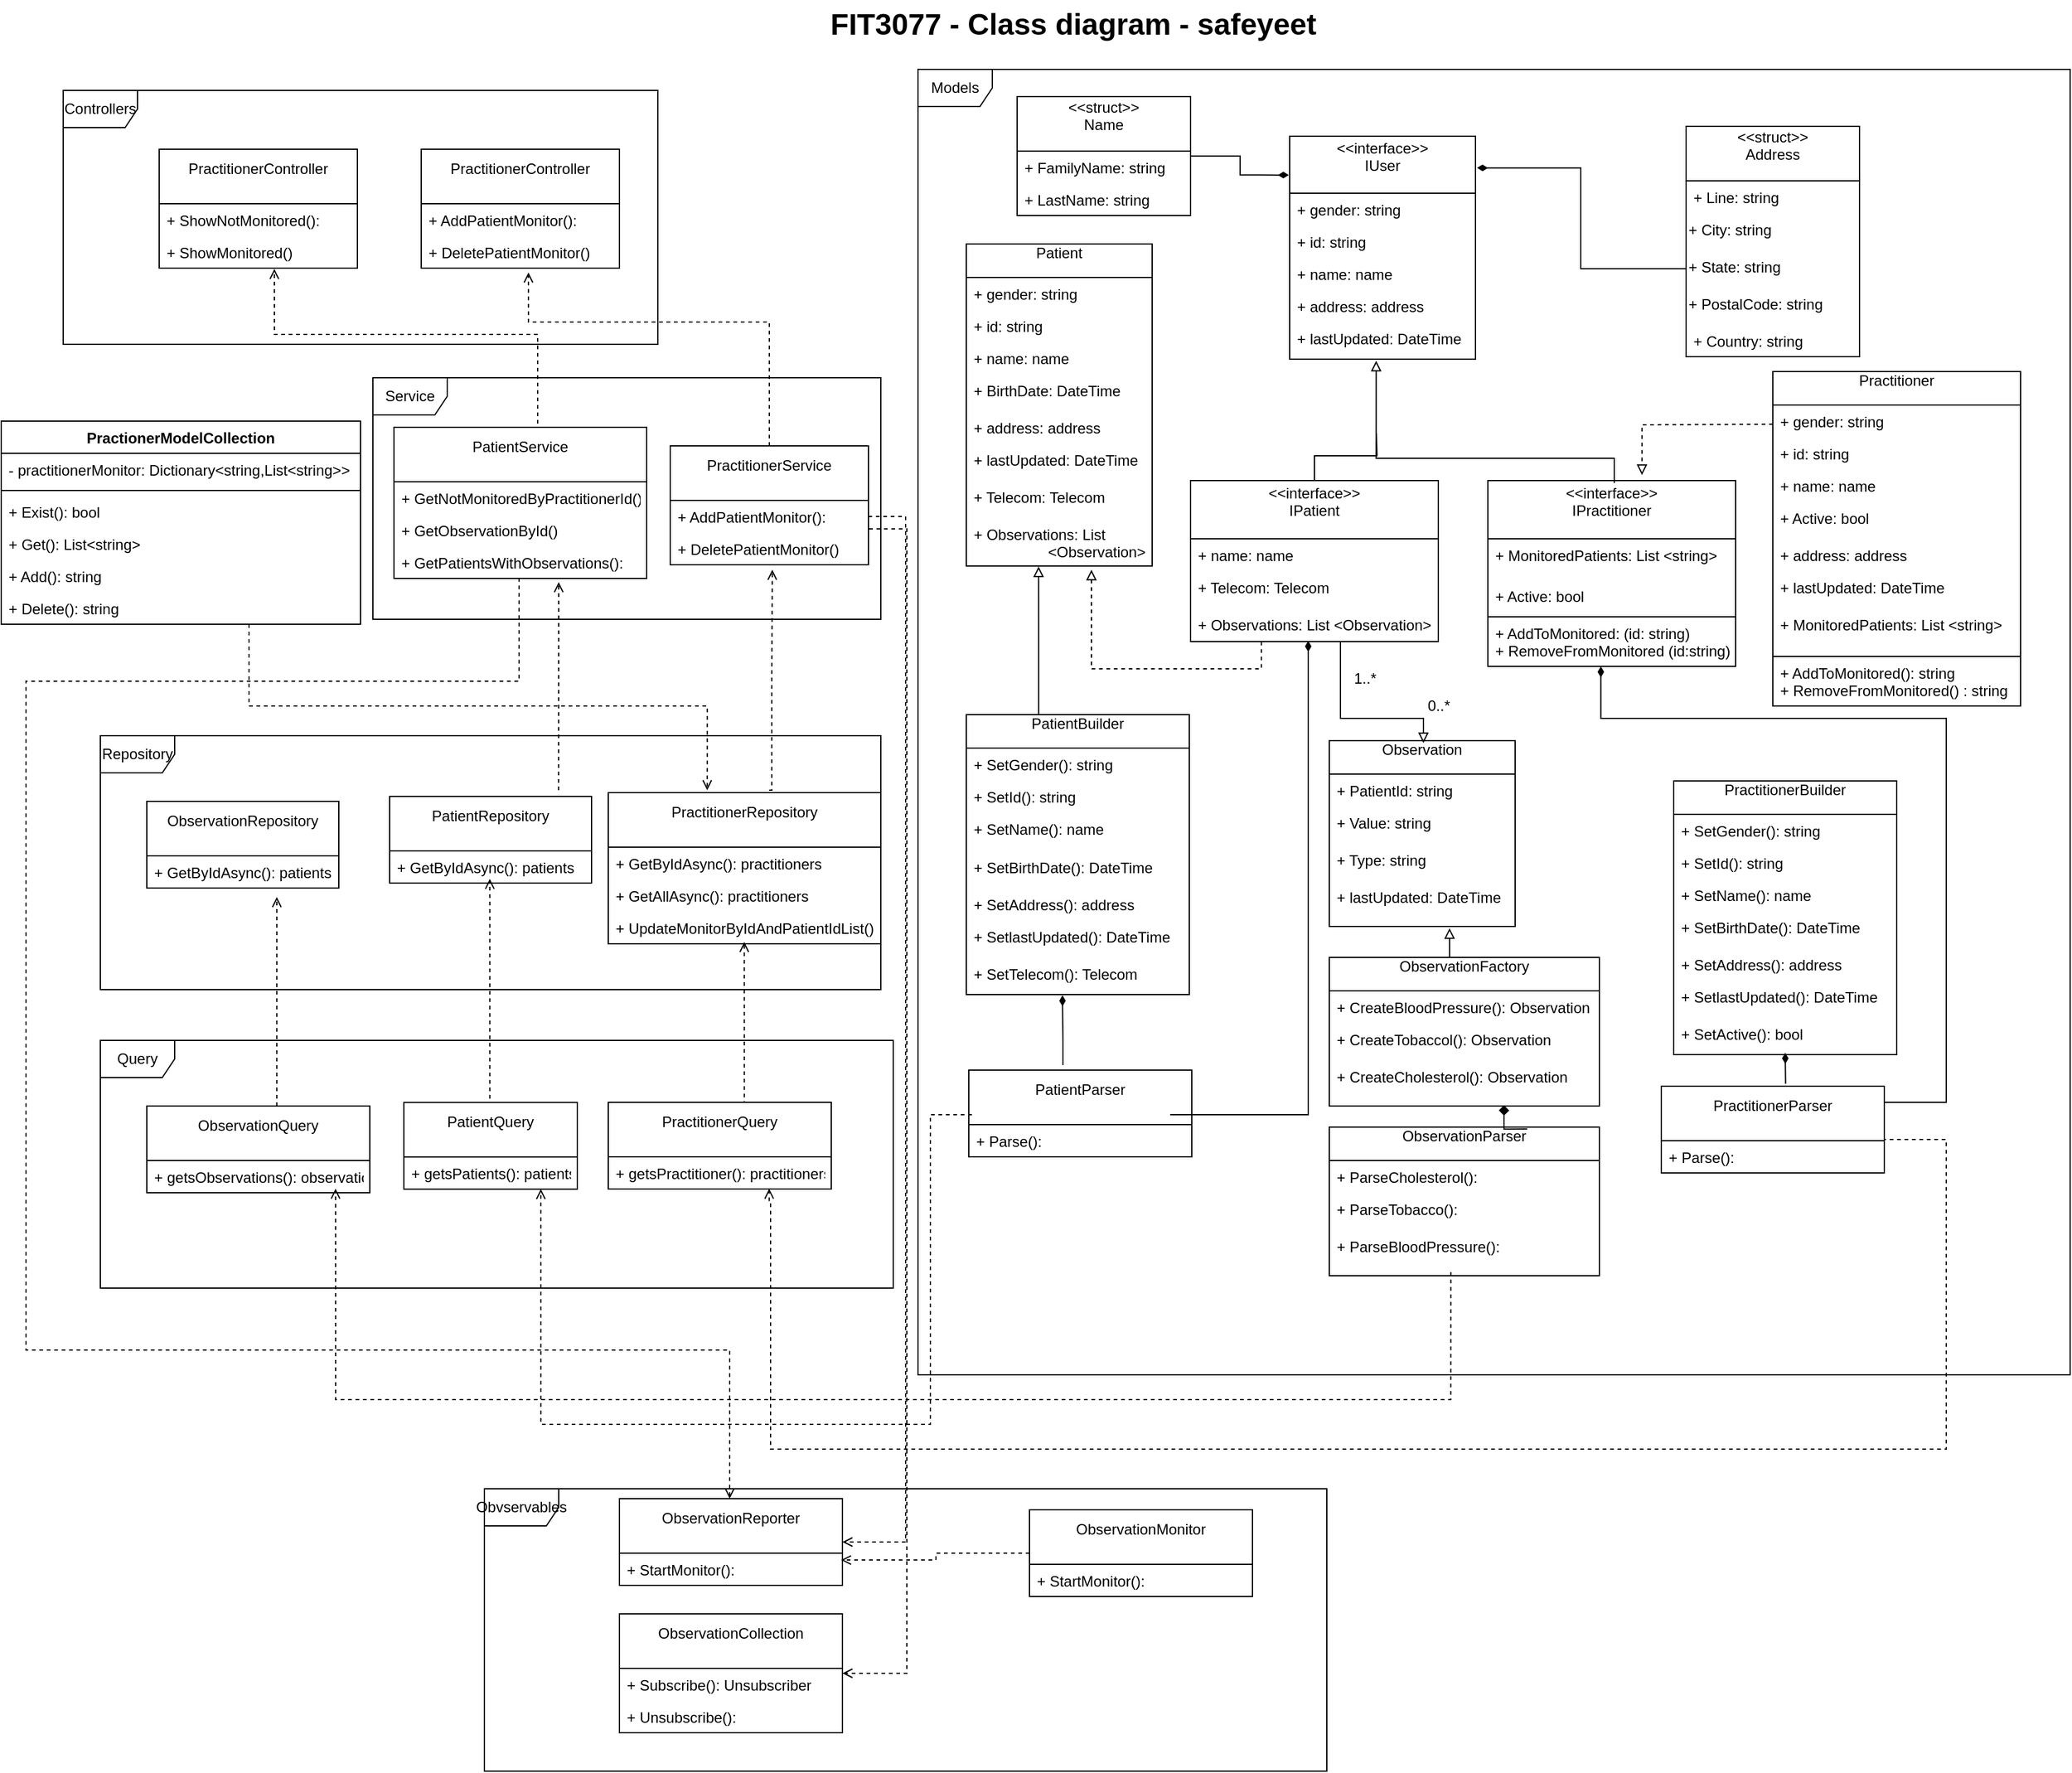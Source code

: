 <mxfile version="10.6.7"><diagram name="UML" id="929967ad-93f9-6ef4-fab6-5d389245f69c"><mxGraphModel dx="1443" dy="716" grid="1" gridSize="10" guides="1" tooltips="1" connect="1" arrows="1" fold="1" page="1" pageScale="1.5" pageWidth="1169" pageHeight="826" background="none" math="0" shadow="0"><root><mxCell id="0" style=";html=1;"/><mxCell id="1" style=";html=1;" parent="0"/><mxCell id="zxxMGLoqpX5dAYhOY1Oa-79" value="Obvservables" style="shape=umlFrame;whiteSpace=wrap;html=1;" vertex="1" parent="1"><mxGeometry x="400" y="1242" width="680" height="228" as="geometry"/></mxCell><mxCell id="zxxMGLoqpX5dAYhOY1Oa-5" value="Models" style="shape=umlFrame;whiteSpace=wrap;html=1;" vertex="1" parent="1"><mxGeometry x="750" y="96" width="930" height="1054" as="geometry"/></mxCell><mxCell id="UGEk46bm0uVjZe8FpdXU-42" value="Query" style="shape=umlFrame;whiteSpace=wrap;html=1;" parent="1" vertex="1"><mxGeometry x="90" y="880" width="640" height="200" as="geometry"/></mxCell><mxCell id="UGEk46bm0uVjZe8FpdXU-54" value="Repository" style="shape=umlFrame;whiteSpace=wrap;html=1;" parent="1" vertex="1"><mxGeometry x="90" y="634" width="630" height="205" as="geometry"/></mxCell><mxCell id="UGEk46bm0uVjZe8FpdXU-49" value="Service" style="shape=umlFrame;whiteSpace=wrap;html=1;" parent="1" vertex="1"><mxGeometry x="310" y="345" width="410" height="195" as="geometry"/></mxCell><mxCell id="virJTqeUBMEOY1AJD8tP-7" value="Controllers" style="shape=umlFrame;whiteSpace=wrap;html=1;" parent="1" vertex="1"><mxGeometry x="60" y="113" width="480" height="205" as="geometry"/></mxCell><mxCell id="virJTqeUBMEOY1AJD8tP-10" style="edgeStyle=orthogonalEdgeStyle;rounded=0;orthogonalLoop=1;jettySize=auto;html=1;entryX=0.493;entryY=1.04;entryDx=0;entryDy=0;endArrow=block;endFill=0;entryPerimeter=0;strokeWidth=1;" parent="1" edge="1"><mxGeometry relative="1" as="geometry"><mxPoint x="1119.833" y="331.278" as="targetPoint"/><Array as="points"><mxPoint x="1312" y="410"/><mxPoint x="1120" y="410"/></Array><mxPoint x="1312" y="430" as="sourcePoint"/></mxGeometry></mxCell><mxCell id="1672d66443f91eb5-23" value="FIT3077 - Class diagram - safeyeet" style="text;strokeColor=none;fillColor=none;html=1;fontSize=24;fontStyle=1;verticalAlign=middle;align=center;" parent="1" vertex="1"><mxGeometry x="120" y="40" width="1510" height="40" as="geometry"/></mxCell><mxCell id="virJTqeUBMEOY1AJD8tP-17" style="edgeStyle=orthogonalEdgeStyle;rounded=0;orthogonalLoop=1;jettySize=auto;html=1;endArrow=block;endFill=0;dashed=1;entryX=0.622;entryY=-0.03;entryDx=0;entryDy=0;entryPerimeter=0;" parent="1" target="UGEk46bm0uVjZe8FpdXU-118" edge="1"><mxGeometry relative="1" as="geometry"><mxPoint x="1440" y="382.529" as="sourcePoint"/><mxPoint x="1318" y="400" as="targetPoint"/></mxGeometry></mxCell><mxCell id="virJTqeUBMEOY1AJD8tP-16" style="edgeStyle=orthogonalEdgeStyle;rounded=0;orthogonalLoop=1;jettySize=auto;html=1;endArrow=none;endFill=0;dashed=1;startArrow=block;startFill=0;entryX=0.286;entryY=1.02;entryDx=0;entryDy=0;entryPerimeter=0;" parent="1" target="UGEk46bm0uVjZe8FpdXU-95" edge="1"><mxGeometry relative="1" as="geometry"><mxPoint x="890" y="500" as="sourcePoint"/><mxPoint x="1027" y="570" as="targetPoint"/><Array as="points"><mxPoint x="890" y="500"/><mxPoint x="890" y="580"/><mxPoint x="1027" y="580"/></Array></mxGeometry></mxCell><mxCell id="virJTqeUBMEOY1AJD8tP-18" value="&lt;&lt;interface&gt;&gt;&#10;IUser&#10;" style="swimlane;fontStyle=0;childLayout=stackLayout;horizontal=1;startSize=46;fillColor=none;horizontalStack=0;resizeParent=1;resizeParentMax=0;resizeLast=0;collapsible=1;marginBottom=0;" parent="1" vertex="1"><mxGeometry x="1050" y="150" width="150" height="180" as="geometry"><mxRectangle x="460" y="440" width="140" height="26" as="alternateBounds"/></mxGeometry></mxCell><mxCell id="virJTqeUBMEOY1AJD8tP-19" value="+ gender: string&#10;" style="text;strokeColor=none;fillColor=none;align=left;verticalAlign=top;spacingLeft=4;spacingRight=4;overflow=hidden;rotatable=0;points=[[0,0.5],[1,0.5]];portConstraint=eastwest;" parent="virJTqeUBMEOY1AJD8tP-18" vertex="1"><mxGeometry y="46" width="150" height="26" as="geometry"/></mxCell><mxCell id="virJTqeUBMEOY1AJD8tP-20" value="+ id: string" style="text;strokeColor=none;fillColor=none;align=left;verticalAlign=top;spacingLeft=4;spacingRight=4;overflow=hidden;rotatable=0;points=[[0,0.5],[1,0.5]];portConstraint=eastwest;container=0;noLabel=0;" parent="virJTqeUBMEOY1AJD8tP-18" vertex="1"><mxGeometry y="72" width="150" height="26" as="geometry"/></mxCell><mxCell id="virJTqeUBMEOY1AJD8tP-33" value="+ name: name&#10;&#10;" style="text;strokeColor=none;fillColor=none;align=left;verticalAlign=top;spacingLeft=4;spacingRight=4;overflow=hidden;rotatable=0;points=[[0,0.5],[1,0.5]];portConstraint=eastwest;" parent="virJTqeUBMEOY1AJD8tP-18" vertex="1"><mxGeometry y="98" width="150" height="26" as="geometry"/></mxCell><mxCell id="virJTqeUBMEOY1AJD8tP-34" value="+ address: address&#10;" style="text;strokeColor=none;fillColor=none;align=left;verticalAlign=top;spacingLeft=4;spacingRight=4;overflow=hidden;rotatable=0;points=[[0,0.5],[1,0.5]];portConstraint=eastwest;" parent="virJTqeUBMEOY1AJD8tP-18" vertex="1"><mxGeometry y="124" width="150" height="26" as="geometry"/></mxCell><mxCell id="virJTqeUBMEOY1AJD8tP-21" value="+ lastUpdated: DateTime" style="text;strokeColor=none;fillColor=none;align=left;verticalAlign=top;spacingLeft=4;spacingRight=4;overflow=hidden;rotatable=0;points=[[0,0.5],[1,0.5]];portConstraint=eastwest;" parent="virJTqeUBMEOY1AJD8tP-18" vertex="1"><mxGeometry y="150" width="150" height="30" as="geometry"/></mxCell><mxCell id="UGEk46bm0uVjZe8FpdXU-1" style="edgeStyle=orthogonalEdgeStyle;rounded=0;orthogonalLoop=1;jettySize=auto;html=1;entryX=-0.004;entryY=0.174;entryDx=0;entryDy=0;entryPerimeter=0;endArrow=diamondThin;endFill=1;" parent="1" source="virJTqeUBMEOY1AJD8tP-35" target="virJTqeUBMEOY1AJD8tP-18" edge="1"><mxGeometry relative="1" as="geometry"/></mxCell><mxCell id="virJTqeUBMEOY1AJD8tP-35" value="&lt;&lt;struct&gt;&gt;&#10;Name&#10;" style="swimlane;fontStyle=0;childLayout=stackLayout;horizontal=1;startSize=44;fillColor=none;horizontalStack=0;resizeParent=1;resizeParentMax=0;resizeLast=0;collapsible=1;marginBottom=0;" parent="1" vertex="1"><mxGeometry x="830" y="118" width="140" height="96" as="geometry"/></mxCell><mxCell id="virJTqeUBMEOY1AJD8tP-37" value="+ FamilyName: string" style="text;strokeColor=none;fillColor=none;align=left;verticalAlign=top;spacingLeft=4;spacingRight=4;overflow=hidden;rotatable=0;points=[[0,0.5],[1,0.5]];portConstraint=eastwest;" parent="virJTqeUBMEOY1AJD8tP-35" vertex="1"><mxGeometry y="44" width="140" height="26" as="geometry"/></mxCell><mxCell id="virJTqeUBMEOY1AJD8tP-38" value="+ LastName: string" style="text;strokeColor=none;fillColor=none;align=left;verticalAlign=top;spacingLeft=4;spacingRight=4;overflow=hidden;rotatable=0;points=[[0,0.5],[1,0.5]];portConstraint=eastwest;" parent="virJTqeUBMEOY1AJD8tP-35" vertex="1"><mxGeometry y="70" width="140" height="26" as="geometry"/></mxCell><mxCell id="virJTqeUBMEOY1AJD8tP-43" value="&lt;&lt;struct&gt;&gt;&#10;Address&#10;" style="swimlane;fontStyle=0;childLayout=stackLayout;horizontal=1;startSize=44;fillColor=none;horizontalStack=0;resizeParent=1;resizeParentMax=0;resizeLast=0;collapsible=1;marginBottom=0;" parent="1" vertex="1"><mxGeometry x="1370" y="142" width="140" height="186" as="geometry"><mxRectangle x="1320" y="147" width="140" height="44" as="alternateBounds"/></mxGeometry></mxCell><mxCell id="virJTqeUBMEOY1AJD8tP-44" value="+ Line: string" style="text;strokeColor=none;fillColor=none;align=left;verticalAlign=top;spacingLeft=4;spacingRight=4;overflow=hidden;rotatable=0;points=[[0,0.5],[1,0.5]];portConstraint=eastwest;" parent="virJTqeUBMEOY1AJD8tP-43" vertex="1"><mxGeometry y="44" width="140" height="26" as="geometry"/></mxCell><mxCell id="virJTqeUBMEOY1AJD8tP-47" value="+ City: string" style="text;html=1;" parent="virJTqeUBMEOY1AJD8tP-43" vertex="1"><mxGeometry y="70" width="140" height="30" as="geometry"/></mxCell><mxCell id="virJTqeUBMEOY1AJD8tP-48" value="+ State: string" style="text;html=1;" parent="virJTqeUBMEOY1AJD8tP-43" vertex="1"><mxGeometry y="100" width="140" height="30" as="geometry"/></mxCell><mxCell id="virJTqeUBMEOY1AJD8tP-46" value="+ PostalCode: string" style="text;html=1;" parent="virJTqeUBMEOY1AJD8tP-43" vertex="1"><mxGeometry y="130" width="140" height="30" as="geometry"/></mxCell><mxCell id="virJTqeUBMEOY1AJD8tP-45" value="+ Country: string" style="text;strokeColor=none;fillColor=none;align=left;verticalAlign=top;spacingLeft=4;spacingRight=4;overflow=hidden;rotatable=0;points=[[0,0.5],[1,0.5]];portConstraint=eastwest;" parent="virJTqeUBMEOY1AJD8tP-43" vertex="1"><mxGeometry y="160" width="140" height="26" as="geometry"/></mxCell><mxCell id="UGEk46bm0uVjZe8FpdXU-2" style="edgeStyle=orthogonalEdgeStyle;rounded=0;orthogonalLoop=1;jettySize=auto;html=1;entryX=1.008;entryY=0.142;entryDx=0;entryDy=0;entryPerimeter=0;endArrow=diamondThin;endFill=1;" parent="1" source="virJTqeUBMEOY1AJD8tP-48" target="virJTqeUBMEOY1AJD8tP-18" edge="1"><mxGeometry relative="1" as="geometry"/></mxCell><mxCell id="UGEk46bm0uVjZe8FpdXU-10" style="edgeStyle=orthogonalEdgeStyle;rounded=0;orthogonalLoop=1;jettySize=auto;html=1;endArrow=diamondThin;endFill=1;entryX=0.456;entryY=1;entryDx=0;entryDy=0;entryPerimeter=0;" parent="1" target="UGEk46bm0uVjZe8FpdXU-127" edge="1"><mxGeometry relative="1" as="geometry"><mxPoint x="1370" y="600" as="targetPoint"/><Array as="points"><mxPoint x="1580" y="930"/><mxPoint x="1580" y="620"/><mxPoint x="1301" y="620"/></Array><mxPoint x="1530" y="930" as="sourcePoint"/></mxGeometry></mxCell><mxCell id="UGEk46bm0uVjZe8FpdXU-58" style="edgeStyle=orthogonalEdgeStyle;rounded=0;orthogonalLoop=1;jettySize=auto;html=1;endArrow=open;endFill=0;strokeWidth=1;entryX=0.5;entryY=1;entryDx=0;entryDy=0;dashed=1;" parent="1" edge="1"><mxGeometry relative="1" as="geometry"><mxPoint x="629.857" y="999.714" as="targetPoint"/><Array as="points"><mxPoint x="1530" y="960"/><mxPoint x="1580" y="960"/><mxPoint x="1580" y="1210"/><mxPoint x="631" y="1210"/><mxPoint x="631" y="1010"/><mxPoint x="630" y="1010"/></Array><mxPoint x="1530" y="958.333" as="sourcePoint"/></mxGeometry></mxCell><mxCell id="UGEk46bm0uVjZe8FpdXU-114" style="edgeStyle=orthogonalEdgeStyle;rounded=0;orthogonalLoop=1;jettySize=auto;html=1;startArrow=none;startFill=0;endArrow=diamondThin;endFill=1;strokeWidth=1;" parent="1" edge="1"><mxGeometry relative="1" as="geometry"><mxPoint x="1450" y="890" as="targetPoint"/><mxPoint x="1450.333" y="915" as="sourcePoint"/></mxGeometry></mxCell><mxCell id="UGEk46bm0uVjZe8FpdXU-9" style="edgeStyle=orthogonalEdgeStyle;rounded=0;orthogonalLoop=1;jettySize=auto;html=1;endArrow=diamondThin;endFill=1;entryX=0.475;entryY=0.977;entryDx=0;entryDy=0;entryPerimeter=0;" parent="1" target="UGEk46bm0uVjZe8FpdXU-95" edge="1"><mxGeometry relative="1" as="geometry"><mxPoint x="1065" y="570" as="targetPoint"/><Array as="points"><mxPoint x="1065" y="940"/></Array><mxPoint x="953.5" y="940" as="sourcePoint"/></mxGeometry></mxCell><mxCell id="UGEk46bm0uVjZe8FpdXU-56" style="edgeStyle=orthogonalEdgeStyle;rounded=0;orthogonalLoop=1;jettySize=auto;html=1;endArrow=open;endFill=0;strokeWidth=1;dashed=1;" parent="1" edge="1"><mxGeometry relative="1" as="geometry"><mxPoint x="445.571" y="1000.0" as="targetPoint"/><Array as="points"><mxPoint x="760" y="940"/><mxPoint x="760" y="1190"/><mxPoint x="446" y="1190"/></Array><mxPoint x="793.5" y="940" as="sourcePoint"/></mxGeometry></mxCell><mxCell id="UGEk46bm0uVjZe8FpdXU-113" style="edgeStyle=orthogonalEdgeStyle;rounded=0;orthogonalLoop=1;jettySize=auto;html=1;startArrow=none;startFill=0;endArrow=diamondThin;endFill=1;strokeWidth=1;entryX=0.431;entryY=1.019;entryDx=0;entryDy=0;entryPerimeter=0;" parent="1" target="w_EQfPxmCfXjHeGhZ4gm-8" edge="1"><mxGeometry relative="1" as="geometry"><mxPoint x="1000" y="850" as="targetPoint"/><Array as="points"><mxPoint x="867" y="880"/><mxPoint x="867" y="880"/></Array><mxPoint x="867" y="900" as="sourcePoint"/></mxGeometry></mxCell><mxCell id="UGEk46bm0uVjZe8FpdXU-52" style="edgeStyle=orthogonalEdgeStyle;rounded=0;orthogonalLoop=1;jettySize=auto;html=1;endArrow=open;endFill=0;dashed=1;" parent="1" edge="1"><mxGeometry relative="1" as="geometry"><mxPoint x="459.857" y="678" as="sourcePoint"/><mxPoint x="460" y="510" as="targetPoint"/><Array as="points"><mxPoint x="460" y="640"/><mxPoint x="460" y="640"/></Array></mxGeometry></mxCell><mxCell id="UGEk46bm0uVjZe8FpdXU-53" style="edgeStyle=orthogonalEdgeStyle;rounded=0;orthogonalLoop=1;jettySize=auto;html=1;endArrow=open;endFill=0;dashed=1;entryX=0.515;entryY=1.154;entryDx=0;entryDy=0;entryPerimeter=0;" parent="1" target="zxxMGLoqpX5dAYhOY1Oa-27" edge="1"><mxGeometry relative="1" as="geometry"><mxPoint x="629.857" y="678" as="sourcePoint"/><mxPoint x="630" y="520" as="targetPoint"/><Array as="points"><mxPoint x="632" y="678"/><mxPoint x="632" y="587"/></Array></mxGeometry></mxCell><mxCell id="UGEk46bm0uVjZe8FpdXU-45" style="edgeStyle=orthogonalEdgeStyle;rounded=0;orthogonalLoop=1;jettySize=auto;html=1;entryX=0.677;entryY=1.28;entryDx=0;entryDy=0;endArrow=open;endFill=0;dashed=1;entryPerimeter=0;" parent="1" source="zxxMGLoqpX5dAYhOY1Oa-13" target="zxxMGLoqpX5dAYhOY1Oa-19" edge="1"><mxGeometry relative="1" as="geometry"><mxPoint x="279.857" y="930.0" as="sourcePoint"/><mxPoint x="289.857" y="752.571" as="targetPoint"/><Array as="points"><mxPoint x="233" y="860"/></Array></mxGeometry></mxCell><mxCell id="UGEk46bm0uVjZe8FpdXU-44" style="edgeStyle=orthogonalEdgeStyle;rounded=0;orthogonalLoop=1;jettySize=auto;html=1;entryX=0.5;entryY=1;entryDx=0;entryDy=0;endArrow=open;endFill=0;dashed=1;" parent="1" edge="1"><mxGeometry relative="1" as="geometry"><mxPoint x="404.357" y="927.0" as="sourcePoint"/><mxPoint x="404.357" y="749.571" as="targetPoint"/></mxGeometry></mxCell><mxCell id="UGEk46bm0uVjZe8FpdXU-43" style="edgeStyle=orthogonalEdgeStyle;rounded=0;orthogonalLoop=1;jettySize=auto;html=1;entryX=0.499;entryY=0.942;entryDx=0;entryDy=0;endArrow=open;endFill=0;dashed=1;entryPerimeter=0;" parent="1" target="zxxMGLoqpX5dAYhOY1Oa-23" edge="1"><mxGeometry relative="1" as="geometry"><mxPoint x="629.857" y="930.0" as="sourcePoint"/><mxPoint x="629.857" y="752.571" as="targetPoint"/><Array as="points"><mxPoint x="610" y="930"/></Array></mxGeometry></mxCell><mxCell id="UGEk46bm0uVjZe8FpdXU-108" style="edgeStyle=orthogonalEdgeStyle;rounded=0;orthogonalLoop=1;jettySize=auto;html=1;endArrow=none;endFill=0;strokeWidth=1;startArrow=block;startFill=0;" parent="1" target="UGEk46bm0uVjZe8FpdXU-87" edge="1"><mxGeometry relative="1" as="geometry"><mxPoint x="1158" y="640" as="sourcePoint"/><Array as="points"><mxPoint x="1158" y="620"/><mxPoint x="1091" y="620"/></Array></mxGeometry></mxCell><mxCell id="UGEk46bm0uVjZe8FpdXU-116" value="0..*" style="text;html=1;resizable=0;points=[];align=center;verticalAlign=middle;labelBackgroundColor=#ffffff;" parent="UGEk46bm0uVjZe8FpdXU-108" vertex="1" connectable="0"><mxGeometry x="-0.458" y="21" relative="1" as="geometry"><mxPoint x="32" y="-31" as="offset"/></mxGeometry></mxCell><mxCell id="UGEk46bm0uVjZe8FpdXU-109" style="edgeStyle=orthogonalEdgeStyle;rounded=0;orthogonalLoop=1;jettySize=auto;html=1;endArrow=block;endFill=0;strokeWidth=1;entryX=0.647;entryY=1.039;entryDx=0;entryDy=0;entryPerimeter=0;" parent="1" target="UGEk46bm0uVjZe8FpdXU-137" edge="1" source="9ez2-_2kMBpyy6XWt2eW-15"><mxGeometry relative="1" as="geometry"><mxPoint x="1154" y="790" as="sourcePoint"/><mxPoint x="1170" y="800" as="targetPoint"/><Array as="points"><mxPoint x="1179" y="800"/></Array></mxGeometry></mxCell><mxCell id="UGEk46bm0uVjZe8FpdXU-111" style="edgeStyle=orthogonalEdgeStyle;rounded=0;orthogonalLoop=1;jettySize=auto;html=1;endArrow=diamond;endFill=1;strokeWidth=1;entryX=0.647;entryY=0.982;entryDx=0;entryDy=0;entryPerimeter=0;exitX=0.733;exitY=0.013;exitDx=0;exitDy=0;exitPerimeter=0;" parent="1" edge="1" target="9ez2-_2kMBpyy6XWt2eW-18" source="zxxMGLoqpX5dAYhOY1Oa-48"><mxGeometry relative="1" as="geometry"><mxPoint x="1223" y="987" as="sourcePoint"/><mxPoint x="1163.167" y="909.611" as="targetPoint"/><Array as="points"><mxPoint x="1223" y="952"/><mxPoint x="1223" y="940"/></Array></mxGeometry></mxCell><mxCell id="UGEk46bm0uVjZe8FpdXU-48" style="edgeStyle=orthogonalEdgeStyle;rounded=0;orthogonalLoop=1;jettySize=auto;html=1;entryX=0.541;entryY=1.136;entryDx=0;entryDy=0;endArrow=open;endFill=0;dashed=1;entryPerimeter=0;" parent="1" target="zxxMGLoqpX5dAYhOY1Oa-43" edge="1"><mxGeometry relative="1" as="geometry"><mxPoint x="630" y="400" as="sourcePoint"/><mxPoint x="630.167" y="243.333" as="targetPoint"/><Array as="points"><mxPoint x="630" y="300"/><mxPoint x="436" y="300"/></Array></mxGeometry></mxCell><mxCell id="UGEk46bm0uVjZe8FpdXU-59" style="edgeStyle=orthogonalEdgeStyle;rounded=0;orthogonalLoop=1;jettySize=auto;html=1;endArrow=open;endFill=0;strokeWidth=1;exitX=0.5;exitY=1;exitDx=0;exitDy=0;entryX=0.5;entryY=1;entryDx=0;entryDy=0;dashed=1;" parent="1" edge="1"><mxGeometry relative="1" as="geometry"><mxPoint x="279.857" y="999.714" as="targetPoint"/><mxPoint x="1180.143" y="1067.143" as="sourcePoint"/><Array as="points"><mxPoint x="1180" y="1170"/><mxPoint x="280" y="1170"/></Array></mxGeometry></mxCell><mxCell id="UGEk46bm0uVjZe8FpdXU-69" value="Patient&#10;" style="swimlane;fontStyle=0;childLayout=stackLayout;horizontal=1;startSize=27;fillColor=none;horizontalStack=0;resizeParent=1;resizeParentMax=0;resizeLast=0;collapsible=1;marginBottom=0;" parent="1" vertex="1"><mxGeometry x="789" y="237" width="150" height="260" as="geometry"><mxRectangle x="789" y="237" width="140" height="26" as="alternateBounds"/></mxGeometry></mxCell><mxCell id="UGEk46bm0uVjZe8FpdXU-70" value="+ gender: string&#10;" style="text;strokeColor=none;fillColor=none;align=left;verticalAlign=top;spacingLeft=4;spacingRight=4;overflow=hidden;rotatable=0;points=[[0,0.5],[1,0.5]];portConstraint=eastwest;" parent="UGEk46bm0uVjZe8FpdXU-69" vertex="1"><mxGeometry y="27" width="150" height="26" as="geometry"/></mxCell><mxCell id="UGEk46bm0uVjZe8FpdXU-71" value="+ id: string" style="text;strokeColor=none;fillColor=none;align=left;verticalAlign=top;spacingLeft=4;spacingRight=4;overflow=hidden;rotatable=0;points=[[0,0.5],[1,0.5]];portConstraint=eastwest;container=0;noLabel=0;" parent="UGEk46bm0uVjZe8FpdXU-69" vertex="1"><mxGeometry y="53" width="150" height="26" as="geometry"/></mxCell><mxCell id="UGEk46bm0uVjZe8FpdXU-72" value="+ name: name&#10;&#10;" style="text;strokeColor=none;fillColor=none;align=left;verticalAlign=top;spacingLeft=4;spacingRight=4;overflow=hidden;rotatable=0;points=[[0,0.5],[1,0.5]];portConstraint=eastwest;" parent="UGEk46bm0uVjZe8FpdXU-69" vertex="1"><mxGeometry y="79" width="150" height="26" as="geometry"/></mxCell><mxCell id="UGEk46bm0uVjZe8FpdXU-76" value="+ BirthDate: DateTime" style="text;strokeColor=none;fillColor=none;align=left;verticalAlign=top;spacingLeft=4;spacingRight=4;overflow=hidden;rotatable=0;points=[[0,0.5],[1,0.5]];portConstraint=eastwest;" parent="UGEk46bm0uVjZe8FpdXU-69" vertex="1"><mxGeometry y="105" width="150" height="30" as="geometry"/></mxCell><mxCell id="UGEk46bm0uVjZe8FpdXU-73" value="+ address: address&#10;" style="text;strokeColor=none;fillColor=none;align=left;verticalAlign=top;spacingLeft=4;spacingRight=4;overflow=hidden;rotatable=0;points=[[0,0.5],[1,0.5]];portConstraint=eastwest;" parent="UGEk46bm0uVjZe8FpdXU-69" vertex="1"><mxGeometry y="135" width="150" height="26" as="geometry"/></mxCell><mxCell id="UGEk46bm0uVjZe8FpdXU-75" value="+ lastUpdated: DateTime" style="text;strokeColor=none;fillColor=none;align=left;verticalAlign=top;spacingLeft=4;spacingRight=4;overflow=hidden;rotatable=0;points=[[0,0.5],[1,0.5]];portConstraint=eastwest;" parent="UGEk46bm0uVjZe8FpdXU-69" vertex="1"><mxGeometry y="161" width="150" height="30" as="geometry"/></mxCell><mxCell id="UGEk46bm0uVjZe8FpdXU-77" value="+ Telecom: Telecom" style="text;strokeColor=none;fillColor=none;align=left;verticalAlign=top;spacingLeft=4;spacingRight=4;overflow=hidden;rotatable=0;points=[[0,0.5],[1,0.5]];portConstraint=eastwest;" parent="UGEk46bm0uVjZe8FpdXU-69" vertex="1"><mxGeometry y="191" width="150" height="30" as="geometry"/></mxCell><mxCell id="UGEk46bm0uVjZe8FpdXU-74" value="+ Observations: List &#10;                  &lt;Observation&gt;" style="text;strokeColor=none;fillColor=none;align=left;verticalAlign=top;spacingLeft=4;spacingRight=4;overflow=hidden;rotatable=0;points=[[0,0.5],[1,0.5]];portConstraint=eastwest;" parent="UGEk46bm0uVjZe8FpdXU-69" vertex="1"><mxGeometry y="221" width="150" height="39" as="geometry"/></mxCell><mxCell id="UGEk46bm0uVjZe8FpdXU-78" value="Practitioner&#10;" style="swimlane;fontStyle=0;childLayout=stackLayout;horizontal=1;startSize=27;fillColor=none;horizontalStack=0;resizeParent=1;resizeParentMax=0;resizeLast=0;collapsible=1;marginBottom=0;" parent="1" vertex="1"><mxGeometry x="1440" y="340" width="200" height="270" as="geometry"><mxRectangle x="1440" y="340" width="140" height="26" as="alternateBounds"/></mxGeometry></mxCell><mxCell id="UGEk46bm0uVjZe8FpdXU-79" value="+ gender: string&#10;" style="text;strokeColor=none;fillColor=none;align=left;verticalAlign=top;spacingLeft=4;spacingRight=4;overflow=hidden;rotatable=0;points=[[0,0.5],[1,0.5]];portConstraint=eastwest;" parent="UGEk46bm0uVjZe8FpdXU-78" vertex="1"><mxGeometry y="27" width="200" height="26" as="geometry"/></mxCell><mxCell id="UGEk46bm0uVjZe8FpdXU-80" value="+ id: string" style="text;strokeColor=none;fillColor=none;align=left;verticalAlign=top;spacingLeft=4;spacingRight=4;overflow=hidden;rotatable=0;points=[[0,0.5],[1,0.5]];portConstraint=eastwest;container=0;noLabel=0;" parent="UGEk46bm0uVjZe8FpdXU-78" vertex="1"><mxGeometry y="53" width="200" height="26" as="geometry"/></mxCell><mxCell id="UGEk46bm0uVjZe8FpdXU-81" value="+ name: name&#10;&#10;" style="text;strokeColor=none;fillColor=none;align=left;verticalAlign=top;spacingLeft=4;spacingRight=4;overflow=hidden;rotatable=0;points=[[0,0.5],[1,0.5]];portConstraint=eastwest;" parent="UGEk46bm0uVjZe8FpdXU-78" vertex="1"><mxGeometry y="79" width="200" height="26" as="geometry"/></mxCell><mxCell id="UGEk46bm0uVjZe8FpdXU-82" value="+ Active: bool" style="text;strokeColor=none;fillColor=none;align=left;verticalAlign=top;spacingLeft=4;spacingRight=4;overflow=hidden;rotatable=0;points=[[0,0.5],[1,0.5]];portConstraint=eastwest;" parent="UGEk46bm0uVjZe8FpdXU-78" vertex="1"><mxGeometry y="105" width="200" height="30" as="geometry"/></mxCell><mxCell id="UGEk46bm0uVjZe8FpdXU-83" value="+ address: address&#10;" style="text;strokeColor=none;fillColor=none;align=left;verticalAlign=top;spacingLeft=4;spacingRight=4;overflow=hidden;rotatable=0;points=[[0,0.5],[1,0.5]];portConstraint=eastwest;" parent="UGEk46bm0uVjZe8FpdXU-78" vertex="1"><mxGeometry y="135" width="200" height="26" as="geometry"/></mxCell><mxCell id="UGEk46bm0uVjZe8FpdXU-84" value="+ lastUpdated: DateTime" style="text;strokeColor=none;fillColor=none;align=left;verticalAlign=top;spacingLeft=4;spacingRight=4;overflow=hidden;rotatable=0;points=[[0,0.5],[1,0.5]];portConstraint=eastwest;" parent="UGEk46bm0uVjZe8FpdXU-78" vertex="1"><mxGeometry y="161" width="200" height="30" as="geometry"/></mxCell><mxCell id="UGEk46bm0uVjZe8FpdXU-86" value="+ MonitoredPatients: List &lt;string&gt;" style="text;strokeColor=none;fillColor=none;align=left;verticalAlign=top;spacingLeft=4;spacingRight=4;overflow=hidden;rotatable=0;points=[[0,0.5],[1,0.5]];portConstraint=eastwest;" parent="UGEk46bm0uVjZe8FpdXU-78" vertex="1"><mxGeometry y="191" width="200" height="39" as="geometry"/></mxCell><mxCell id="UGEk46bm0uVjZe8FpdXU-104" value="+ AddToMonitored(): string&#10;+ RemoveFromMonitored() : string&#10;" style="text;strokeColor=#000000;fillColor=none;align=left;verticalAlign=top;spacingLeft=4;spacingRight=4;overflow=hidden;rotatable=0;points=[[0,0.5],[1,0.5]];portConstraint=eastwest;" parent="UGEk46bm0uVjZe8FpdXU-78" vertex="1"><mxGeometry y="230" width="200" height="40" as="geometry"/></mxCell><mxCell id="UGEk46bm0uVjZe8FpdXU-98" style="edgeStyle=orthogonalEdgeStyle;rounded=0;orthogonalLoop=1;jettySize=auto;html=1;endArrow=none;endFill=0;strokeWidth=1;" parent="1" source="UGEk46bm0uVjZe8FpdXU-87" edge="1"><mxGeometry relative="1" as="geometry"><mxPoint x="1120" y="390" as="targetPoint"/></mxGeometry></mxCell><mxCell id="UGEk46bm0uVjZe8FpdXU-87" value="&lt;&lt;interface&gt;&gt;&#10;IPatient&#10;" style="swimlane;fontStyle=0;childLayout=stackLayout;horizontal=1;startSize=47;fillColor=none;horizontalStack=0;resizeParent=1;resizeParentMax=0;resizeLast=0;collapsible=1;marginBottom=0;" parent="1" vertex="1"><mxGeometry x="970" y="428" width="200" height="130" as="geometry"><mxRectangle x="460" y="440" width="140" height="26" as="alternateBounds"/></mxGeometry></mxCell><mxCell id="UGEk46bm0uVjZe8FpdXU-90" value="+ name: name&#10;&#10;" style="text;strokeColor=none;fillColor=none;align=left;verticalAlign=top;spacingLeft=4;spacingRight=4;overflow=hidden;rotatable=0;points=[[0,0.5],[1,0.5]];portConstraint=eastwest;" parent="UGEk46bm0uVjZe8FpdXU-87" vertex="1"><mxGeometry y="47" width="200" height="26" as="geometry"/></mxCell><mxCell id="UGEk46bm0uVjZe8FpdXU-94" value="+ Telecom: Telecom" style="text;strokeColor=none;fillColor=none;align=left;verticalAlign=top;spacingLeft=4;spacingRight=4;overflow=hidden;rotatable=0;points=[[0,0.5],[1,0.5]];portConstraint=eastwest;" parent="UGEk46bm0uVjZe8FpdXU-87" vertex="1"><mxGeometry y="73" width="200" height="30" as="geometry"/></mxCell><mxCell id="UGEk46bm0uVjZe8FpdXU-95" value="+ Observations: List &lt;Observation&gt;" style="text;strokeColor=none;fillColor=none;align=left;verticalAlign=top;spacingLeft=4;spacingRight=4;overflow=hidden;rotatable=0;points=[[0,0.5],[1,0.5]];portConstraint=eastwest;" parent="UGEk46bm0uVjZe8FpdXU-87" vertex="1"><mxGeometry y="103" width="200" height="27" as="geometry"/></mxCell><mxCell id="UGEk46bm0uVjZe8FpdXU-117" value="1..*" style="text;html=1;resizable=0;points=[];autosize=1;align=left;verticalAlign=top;spacingTop=-4;" parent="1" vertex="1"><mxGeometry x="1100" y="577.5" width="30" height="20" as="geometry"/></mxCell><mxCell id="UGEk46bm0uVjZe8FpdXU-118" value="&lt;&lt;interface&gt;&gt;&#10;IPractitioner&#10;" style="swimlane;fontStyle=0;childLayout=stackLayout;horizontal=1;startSize=47;fillColor=none;horizontalStack=0;resizeParent=1;resizeParentMax=0;resizeLast=0;collapsible=1;marginBottom=0;" parent="1" vertex="1"><mxGeometry x="1210" y="428" width="200" height="150" as="geometry"><mxRectangle x="460" y="440" width="140" height="26" as="alternateBounds"/></mxGeometry></mxCell><mxCell id="UGEk46bm0uVjZe8FpdXU-123" value="+ MonitoredPatients: List &lt;string&gt;" style="text;strokeColor=none;fillColor=none;align=left;verticalAlign=top;spacingLeft=4;spacingRight=4;overflow=hidden;rotatable=0;points=[[0,0.5],[1,0.5]];portConstraint=eastwest;" parent="UGEk46bm0uVjZe8FpdXU-118" vertex="1"><mxGeometry y="47" width="200" height="33" as="geometry"/></mxCell><mxCell id="UGEk46bm0uVjZe8FpdXU-122" value="+ Active: bool" style="text;strokeColor=none;fillColor=none;align=left;verticalAlign=top;spacingLeft=4;spacingRight=4;overflow=hidden;rotatable=0;points=[[0,0.5],[1,0.5]];portConstraint=eastwest;" parent="UGEk46bm0uVjZe8FpdXU-118" vertex="1"><mxGeometry y="80" width="200" height="30" as="geometry"/></mxCell><mxCell id="UGEk46bm0uVjZe8FpdXU-127" value="+ AddToMonitored: (id: string)&#10;+ RemoveFromMonitored (id:string)&#10;" style="text;strokeColor=#000000;fillColor=none;align=left;verticalAlign=top;spacingLeft=4;spacingRight=4;overflow=hidden;rotatable=0;points=[[0,0.5],[1,0.5]];portConstraint=eastwest;" parent="UGEk46bm0uVjZe8FpdXU-118" vertex="1"><mxGeometry y="110" width="200" height="40" as="geometry"/></mxCell><mxCell id="UGEk46bm0uVjZe8FpdXU-128" value="Observation&#10;" style="swimlane;fontStyle=0;childLayout=stackLayout;horizontal=1;startSize=27;fillColor=none;horizontalStack=0;resizeParent=1;resizeParentMax=0;resizeLast=0;collapsible=1;marginBottom=0;" parent="1" vertex="1"><mxGeometry x="1082" y="638" width="150" height="150" as="geometry"><mxRectangle x="789" y="237" width="140" height="26" as="alternateBounds"/></mxGeometry></mxCell><mxCell id="UGEk46bm0uVjZe8FpdXU-129" value="+ PatientId: string&#10;" style="text;strokeColor=none;fillColor=none;align=left;verticalAlign=top;spacingLeft=4;spacingRight=4;overflow=hidden;rotatable=0;points=[[0,0.5],[1,0.5]];portConstraint=eastwest;" parent="UGEk46bm0uVjZe8FpdXU-128" vertex="1"><mxGeometry y="27" width="150" height="26" as="geometry"/></mxCell><mxCell id="UGEk46bm0uVjZe8FpdXU-135" value="+ Value: string" style="text;strokeColor=none;fillColor=none;align=left;verticalAlign=top;spacingLeft=4;spacingRight=4;overflow=hidden;rotatable=0;points=[[0,0.5],[1,0.5]];portConstraint=eastwest;" parent="UGEk46bm0uVjZe8FpdXU-128" vertex="1"><mxGeometry y="53" width="150" height="30" as="geometry"/></mxCell><mxCell id="zxxMGLoqpX5dAYhOY1Oa-1" value="+ Type: string" style="text;strokeColor=none;fillColor=none;align=left;verticalAlign=top;spacingLeft=4;spacingRight=4;overflow=hidden;rotatable=0;points=[[0,0.5],[1,0.5]];portConstraint=eastwest;" vertex="1" parent="UGEk46bm0uVjZe8FpdXU-128"><mxGeometry y="83" width="150" height="30" as="geometry"/></mxCell><mxCell id="UGEk46bm0uVjZe8FpdXU-137" value="+ lastUpdated: DateTime" style="text;strokeColor=none;fillColor=none;align=left;verticalAlign=top;spacingLeft=4;spacingRight=4;overflow=hidden;rotatable=0;points=[[0,0.5],[1,0.5]];portConstraint=eastwest;" parent="UGEk46bm0uVjZe8FpdXU-128" vertex="1"><mxGeometry y="113" width="150" height="37" as="geometry"/></mxCell><mxCell id="gFu3v6z8ZRZ6oDOjUEMB-1" style="edgeStyle=orthogonalEdgeStyle;rounded=0;orthogonalLoop=1;jettySize=auto;html=1;entryX=0.389;entryY=1.009;entryDx=0;entryDy=0;entryPerimeter=0;startArrow=none;startFill=0;endArrow=block;endFill=0;strokeWidth=1;" parent="1" source="w_EQfPxmCfXjHeGhZ4gm-1" target="UGEk46bm0uVjZe8FpdXU-74" edge="1"><mxGeometry relative="1" as="geometry"><Array as="points"><mxPoint x="847" y="557"/></Array></mxGeometry></mxCell><mxCell id="w_EQfPxmCfXjHeGhZ4gm-1" value="PatientBuilder&#10;" style="swimlane;fontStyle=0;childLayout=stackLayout;horizontal=1;startSize=27;fillColor=none;horizontalStack=0;resizeParent=1;resizeParentMax=0;resizeLast=0;collapsible=1;marginBottom=0;" parent="1" vertex="1"><mxGeometry x="789" y="617" width="180" height="226" as="geometry"><mxRectangle x="789" y="237" width="140" height="26" as="alternateBounds"/></mxGeometry></mxCell><mxCell id="w_EQfPxmCfXjHeGhZ4gm-2" value="+ SetGender(): string&#10;" style="text;strokeColor=none;fillColor=none;align=left;verticalAlign=top;spacingLeft=4;spacingRight=4;overflow=hidden;rotatable=0;points=[[0,0.5],[1,0.5]];portConstraint=eastwest;" parent="w_EQfPxmCfXjHeGhZ4gm-1" vertex="1"><mxGeometry y="27" width="180" height="26" as="geometry"/></mxCell><mxCell id="w_EQfPxmCfXjHeGhZ4gm-3" value="+ SetId(): string" style="text;strokeColor=none;fillColor=none;align=left;verticalAlign=top;spacingLeft=4;spacingRight=4;overflow=hidden;rotatable=0;points=[[0,0.5],[1,0.5]];portConstraint=eastwest;container=0;noLabel=0;" parent="w_EQfPxmCfXjHeGhZ4gm-1" vertex="1"><mxGeometry y="53" width="180" height="26" as="geometry"/></mxCell><mxCell id="w_EQfPxmCfXjHeGhZ4gm-4" value="+ SetName(): name&#10;&#10;" style="text;strokeColor=none;fillColor=none;align=left;verticalAlign=top;spacingLeft=4;spacingRight=4;overflow=hidden;rotatable=0;points=[[0,0.5],[1,0.5]];portConstraint=eastwest;" parent="w_EQfPxmCfXjHeGhZ4gm-1" vertex="1"><mxGeometry y="79" width="180" height="31" as="geometry"/></mxCell><mxCell id="w_EQfPxmCfXjHeGhZ4gm-5" value="+ SetBirthDate(): DateTime" style="text;strokeColor=none;fillColor=none;align=left;verticalAlign=top;spacingLeft=4;spacingRight=4;overflow=hidden;rotatable=0;points=[[0,0.5],[1,0.5]];portConstraint=eastwest;" parent="w_EQfPxmCfXjHeGhZ4gm-1" vertex="1"><mxGeometry y="110" width="180" height="30" as="geometry"/></mxCell><mxCell id="w_EQfPxmCfXjHeGhZ4gm-6" value="+ SetAddress(): address&#10;" style="text;strokeColor=none;fillColor=none;align=left;verticalAlign=top;spacingLeft=4;spacingRight=4;overflow=hidden;rotatable=0;points=[[0,0.5],[1,0.5]];portConstraint=eastwest;" parent="w_EQfPxmCfXjHeGhZ4gm-1" vertex="1"><mxGeometry y="140" width="180" height="26" as="geometry"/></mxCell><mxCell id="w_EQfPxmCfXjHeGhZ4gm-7" value="+ SetlastUpdated(): DateTime" style="text;strokeColor=none;fillColor=none;align=left;verticalAlign=top;spacingLeft=4;spacingRight=4;overflow=hidden;rotatable=0;points=[[0,0.5],[1,0.5]];portConstraint=eastwest;" parent="w_EQfPxmCfXjHeGhZ4gm-1" vertex="1"><mxGeometry y="166" width="180" height="30" as="geometry"/></mxCell><mxCell id="w_EQfPxmCfXjHeGhZ4gm-8" value="+ SetTelecom(): Telecom" style="text;strokeColor=none;fillColor=none;align=left;verticalAlign=top;spacingLeft=4;spacingRight=4;overflow=hidden;rotatable=0;points=[[0,0.5],[1,0.5]];portConstraint=eastwest;" parent="w_EQfPxmCfXjHeGhZ4gm-1" vertex="1"><mxGeometry y="196" width="180" height="30" as="geometry"/></mxCell><mxCell id="9ez2-_2kMBpyy6XWt2eW-2" value="PractitionerBuilder&#10;" style="swimlane;fontStyle=0;childLayout=stackLayout;horizontal=1;startSize=27;fillColor=none;horizontalStack=0;resizeParent=1;resizeParentMax=0;resizeLast=0;collapsible=1;marginBottom=0;" parent="1" vertex="1"><mxGeometry x="1360" y="670.5" width="180" height="221" as="geometry"><mxRectangle x="789" y="237" width="140" height="26" as="alternateBounds"/></mxGeometry></mxCell><mxCell id="9ez2-_2kMBpyy6XWt2eW-3" value="+ SetGender(): string&#10;" style="text;strokeColor=none;fillColor=none;align=left;verticalAlign=top;spacingLeft=4;spacingRight=4;overflow=hidden;rotatable=0;points=[[0,0.5],[1,0.5]];portConstraint=eastwest;" parent="9ez2-_2kMBpyy6XWt2eW-2" vertex="1"><mxGeometry y="27" width="180" height="26" as="geometry"/></mxCell><mxCell id="9ez2-_2kMBpyy6XWt2eW-4" value="+ SetId(): string" style="text;strokeColor=none;fillColor=none;align=left;verticalAlign=top;spacingLeft=4;spacingRight=4;overflow=hidden;rotatable=0;points=[[0,0.5],[1,0.5]];portConstraint=eastwest;container=0;noLabel=0;" parent="9ez2-_2kMBpyy6XWt2eW-2" vertex="1"><mxGeometry y="53" width="180" height="26" as="geometry"/></mxCell><mxCell id="9ez2-_2kMBpyy6XWt2eW-5" value="+ SetName(): name&#10;&#10;" style="text;strokeColor=none;fillColor=none;align=left;verticalAlign=top;spacingLeft=4;spacingRight=4;overflow=hidden;rotatable=0;points=[[0,0.5],[1,0.5]];portConstraint=eastwest;" parent="9ez2-_2kMBpyy6XWt2eW-2" vertex="1"><mxGeometry y="79" width="180" height="26" as="geometry"/></mxCell><mxCell id="9ez2-_2kMBpyy6XWt2eW-6" value="+ SetBirthDate(): DateTime" style="text;strokeColor=none;fillColor=none;align=left;verticalAlign=top;spacingLeft=4;spacingRight=4;overflow=hidden;rotatable=0;points=[[0,0.5],[1,0.5]];portConstraint=eastwest;" parent="9ez2-_2kMBpyy6XWt2eW-2" vertex="1"><mxGeometry y="105" width="180" height="30" as="geometry"/></mxCell><mxCell id="9ez2-_2kMBpyy6XWt2eW-7" value="+ SetAddress(): address&#10;" style="text;strokeColor=none;fillColor=none;align=left;verticalAlign=top;spacingLeft=4;spacingRight=4;overflow=hidden;rotatable=0;points=[[0,0.5],[1,0.5]];portConstraint=eastwest;" parent="9ez2-_2kMBpyy6XWt2eW-2" vertex="1"><mxGeometry y="135" width="180" height="26" as="geometry"/></mxCell><mxCell id="9ez2-_2kMBpyy6XWt2eW-8" value="+ SetlastUpdated(): DateTime" style="text;strokeColor=none;fillColor=none;align=left;verticalAlign=top;spacingLeft=4;spacingRight=4;overflow=hidden;rotatable=0;points=[[0,0.5],[1,0.5]];portConstraint=eastwest;" parent="9ez2-_2kMBpyy6XWt2eW-2" vertex="1"><mxGeometry y="161" width="180" height="30" as="geometry"/></mxCell><mxCell id="9ez2-_2kMBpyy6XWt2eW-9" value="+ SetActive(): bool" style="text;strokeColor=none;fillColor=none;align=left;verticalAlign=top;spacingLeft=4;spacingRight=4;overflow=hidden;rotatable=0;points=[[0,0.5],[1,0.5]];portConstraint=eastwest;" parent="9ez2-_2kMBpyy6XWt2eW-2" vertex="1"><mxGeometry y="191" width="180" height="30" as="geometry"/></mxCell><mxCell id="9ez2-_2kMBpyy6XWt2eW-15" value="ObservationFactory&#10;" style="swimlane;fontStyle=0;childLayout=stackLayout;horizontal=1;startSize=27;fillColor=none;horizontalStack=0;resizeParent=1;resizeParentMax=0;resizeLast=0;collapsible=1;marginBottom=0;" parent="1" vertex="1"><mxGeometry x="1082" y="813" width="218" height="120" as="geometry"><mxRectangle x="789" y="237" width="140" height="26" as="alternateBounds"/></mxGeometry></mxCell><mxCell id="9ez2-_2kMBpyy6XWt2eW-16" value="+ CreateBloodPressure(): Observation&#10;" style="text;strokeColor=none;fillColor=none;align=left;verticalAlign=top;spacingLeft=4;spacingRight=4;overflow=hidden;rotatable=0;points=[[0,0.5],[1,0.5]];portConstraint=eastwest;" parent="9ez2-_2kMBpyy6XWt2eW-15" vertex="1"><mxGeometry y="27" width="218" height="26" as="geometry"/></mxCell><mxCell id="9ez2-_2kMBpyy6XWt2eW-17" value="+ CreateTobaccol(): Observation" style="text;strokeColor=none;fillColor=none;align=left;verticalAlign=top;spacingLeft=4;spacingRight=4;overflow=hidden;rotatable=0;points=[[0,0.5],[1,0.5]];portConstraint=eastwest;" parent="9ez2-_2kMBpyy6XWt2eW-15" vertex="1"><mxGeometry y="53" width="218" height="30" as="geometry"/></mxCell><mxCell id="9ez2-_2kMBpyy6XWt2eW-18" value="+ CreateCholesterol(): Observation" style="text;strokeColor=none;fillColor=none;align=left;verticalAlign=top;spacingLeft=4;spacingRight=4;overflow=hidden;rotatable=0;points=[[0,0.5],[1,0.5]];portConstraint=eastwest;" parent="9ez2-_2kMBpyy6XWt2eW-15" vertex="1"><mxGeometry y="83" width="218" height="37" as="geometry"/></mxCell><mxCell id="9ez2-_2kMBpyy6XWt2eW-30" style="edgeStyle=orthogonalEdgeStyle;rounded=0;orthogonalLoop=1;jettySize=auto;html=1;endArrow=open;endFill=0;dashed=1;" parent="1" source="9ez2-_2kMBpyy6XWt2eW-22" edge="1"><mxGeometry relative="1" as="geometry"><Array as="points"><mxPoint x="210" y="610"/><mxPoint x="580" y="610"/></Array><mxPoint x="579.857" y="678" as="targetPoint"/></mxGeometry></mxCell><mxCell id="9ez2-_2kMBpyy6XWt2eW-22" value="PractionerModelCollection" style="swimlane;fontStyle=1;align=center;verticalAlign=top;childLayout=stackLayout;horizontal=1;startSize=26;horizontalStack=0;resizeParent=1;resizeParentMax=0;resizeLast=0;collapsible=1;marginBottom=0;" parent="1" vertex="1"><mxGeometry x="10" y="380" width="290" height="164" as="geometry"/></mxCell><mxCell id="9ez2-_2kMBpyy6XWt2eW-23" value="- practitionerMonitor: Dictionary&lt;string,List&lt;string&gt;&gt;" style="text;strokeColor=none;fillColor=none;align=left;verticalAlign=top;spacingLeft=4;spacingRight=4;overflow=hidden;rotatable=0;points=[[0,0.5],[1,0.5]];portConstraint=eastwest;" parent="9ez2-_2kMBpyy6XWt2eW-22" vertex="1"><mxGeometry y="26" width="290" height="26" as="geometry"/></mxCell><mxCell id="9ez2-_2kMBpyy6XWt2eW-24" value="" style="line;strokeWidth=1;fillColor=none;align=left;verticalAlign=middle;spacingTop=-1;spacingLeft=3;spacingRight=3;rotatable=0;labelPosition=right;points=[];portConstraint=eastwest;" parent="9ez2-_2kMBpyy6XWt2eW-22" vertex="1"><mxGeometry y="52" width="290" height="8" as="geometry"/></mxCell><mxCell id="9ez2-_2kMBpyy6XWt2eW-25" value="+ Exist(): bool" style="text;strokeColor=none;fillColor=none;align=left;verticalAlign=top;spacingLeft=4;spacingRight=4;overflow=hidden;rotatable=0;points=[[0,0.5],[1,0.5]];portConstraint=eastwest;" parent="9ez2-_2kMBpyy6XWt2eW-22" vertex="1"><mxGeometry y="60" width="290" height="26" as="geometry"/></mxCell><mxCell id="9ez2-_2kMBpyy6XWt2eW-28" value="+ Get(): List&lt;string&gt;" style="text;strokeColor=none;fillColor=none;align=left;verticalAlign=top;spacingLeft=4;spacingRight=4;overflow=hidden;rotatable=0;points=[[0,0.5],[1,0.5]];portConstraint=eastwest;" parent="9ez2-_2kMBpyy6XWt2eW-22" vertex="1"><mxGeometry y="86" width="290" height="26" as="geometry"/></mxCell><mxCell id="9ez2-_2kMBpyy6XWt2eW-27" value="+ Add(): string" style="text;strokeColor=none;fillColor=none;align=left;verticalAlign=top;spacingLeft=4;spacingRight=4;overflow=hidden;rotatable=0;points=[[0,0.5],[1,0.5]];portConstraint=eastwest;" parent="9ez2-_2kMBpyy6XWt2eW-22" vertex="1"><mxGeometry y="112" width="290" height="26" as="geometry"/></mxCell><mxCell id="9ez2-_2kMBpyy6XWt2eW-29" value="+ Delete(): string" style="text;strokeColor=none;fillColor=none;align=left;verticalAlign=top;spacingLeft=4;spacingRight=4;overflow=hidden;rotatable=0;points=[[0,0.5],[1,0.5]];portConstraint=eastwest;" parent="9ez2-_2kMBpyy6XWt2eW-22" vertex="1"><mxGeometry y="138" width="290" height="26" as="geometry"/></mxCell><mxCell id="zxxMGLoqpX5dAYhOY1Oa-8" value="PatientQuery&#10;" style="swimlane;fontStyle=0;childLayout=stackLayout;horizontal=1;startSize=44;fillColor=none;horizontalStack=0;resizeParent=1;resizeParentMax=0;resizeLast=0;collapsible=1;marginBottom=0;" vertex="1" parent="1"><mxGeometry x="335" y="930.071" width="140" height="70" as="geometry"/></mxCell><mxCell id="zxxMGLoqpX5dAYhOY1Oa-10" value="+ getsPatients(): patients" style="text;strokeColor=none;fillColor=none;align=left;verticalAlign=top;spacingLeft=4;spacingRight=4;overflow=hidden;rotatable=0;points=[[0,0.5],[1,0.5]];portConstraint=eastwest;" vertex="1" parent="zxxMGLoqpX5dAYhOY1Oa-8"><mxGeometry y="44" width="140" height="26" as="geometry"/></mxCell><mxCell id="zxxMGLoqpX5dAYhOY1Oa-11" value="PractitionerQuery&#10;" style="swimlane;fontStyle=0;childLayout=stackLayout;horizontal=1;startSize=44;fillColor=none;horizontalStack=0;resizeParent=1;resizeParentMax=0;resizeLast=0;collapsible=1;marginBottom=0;" vertex="1" parent="1"><mxGeometry x="500" y="930" width="180" height="70" as="geometry"/></mxCell><mxCell id="zxxMGLoqpX5dAYhOY1Oa-12" value="+ getsPractitioner(): practitioners" style="text;strokeColor=none;fillColor=none;align=left;verticalAlign=top;spacingLeft=4;spacingRight=4;overflow=hidden;rotatable=0;points=[[0,0.5],[1,0.5]];portConstraint=eastwest;" vertex="1" parent="zxxMGLoqpX5dAYhOY1Oa-11"><mxGeometry y="44" width="180" height="26" as="geometry"/></mxCell><mxCell id="zxxMGLoqpX5dAYhOY1Oa-13" value="ObservationQuery&#10;" style="swimlane;fontStyle=0;childLayout=stackLayout;horizontal=1;startSize=44;fillColor=none;horizontalStack=0;resizeParent=1;resizeParentMax=0;resizeLast=0;collapsible=1;marginBottom=0;" vertex="1" parent="1"><mxGeometry x="127.5" y="933" width="180" height="70" as="geometry"/></mxCell><mxCell id="zxxMGLoqpX5dAYhOY1Oa-14" value="+ getsObservations(): observations" style="text;strokeColor=none;fillColor=none;align=left;verticalAlign=top;spacingLeft=4;spacingRight=4;overflow=hidden;rotatable=0;points=[[0,0.5],[1,0.5]];portConstraint=eastwest;" vertex="1" parent="zxxMGLoqpX5dAYhOY1Oa-13"><mxGeometry y="44" width="180" height="26" as="geometry"/></mxCell><mxCell id="zxxMGLoqpX5dAYhOY1Oa-15" value="PatientRepository&#10;" style="swimlane;fontStyle=0;childLayout=stackLayout;horizontal=1;startSize=44;fillColor=none;horizontalStack=0;resizeParent=1;resizeParentMax=0;resizeLast=0;collapsible=1;marginBottom=0;" vertex="1" parent="1"><mxGeometry x="323.5" y="683" width="163" height="70" as="geometry"/></mxCell><mxCell id="zxxMGLoqpX5dAYhOY1Oa-16" value="+ GetByIdAsync(): patients" style="text;strokeColor=none;fillColor=none;align=left;verticalAlign=top;spacingLeft=4;spacingRight=4;overflow=hidden;rotatable=0;points=[[0,0.5],[1,0.5]];portConstraint=eastwest;" vertex="1" parent="zxxMGLoqpX5dAYhOY1Oa-15"><mxGeometry y="44" width="163" height="26" as="geometry"/></mxCell><mxCell id="zxxMGLoqpX5dAYhOY1Oa-18" value="ObservationRepository&#10;" style="swimlane;fontStyle=0;childLayout=stackLayout;horizontal=1;startSize=44;fillColor=none;horizontalStack=0;resizeParent=1;resizeParentMax=0;resizeLast=0;collapsible=1;marginBottom=0;" vertex="1" parent="1"><mxGeometry x="127.5" y="687" width="155" height="70" as="geometry"/></mxCell><mxCell id="zxxMGLoqpX5dAYhOY1Oa-19" value="+ GetByIdAsync(): patients" style="text;strokeColor=none;fillColor=none;align=left;verticalAlign=top;spacingLeft=4;spacingRight=4;overflow=hidden;rotatable=0;points=[[0,0.5],[1,0.5]];portConstraint=eastwest;" vertex="1" parent="zxxMGLoqpX5dAYhOY1Oa-18"><mxGeometry y="44" width="155" height="26" as="geometry"/></mxCell><mxCell id="zxxMGLoqpX5dAYhOY1Oa-20" value="PractitionerRepository&#10;" style="swimlane;fontStyle=0;childLayout=stackLayout;horizontal=1;startSize=44;fillColor=none;horizontalStack=0;resizeParent=1;resizeParentMax=0;resizeLast=0;collapsible=1;marginBottom=0;" vertex="1" parent="1"><mxGeometry x="500" y="680" width="220" height="122" as="geometry"/></mxCell><mxCell id="zxxMGLoqpX5dAYhOY1Oa-21" value="+ GetByIdAsync(): practitioners" style="text;strokeColor=none;fillColor=none;align=left;verticalAlign=top;spacingLeft=4;spacingRight=4;overflow=hidden;rotatable=0;points=[[0,0.5],[1,0.5]];portConstraint=eastwest;" vertex="1" parent="zxxMGLoqpX5dAYhOY1Oa-20"><mxGeometry y="44" width="220" height="26" as="geometry"/></mxCell><mxCell id="zxxMGLoqpX5dAYhOY1Oa-22" value="+ GetAllAsync(): practitioners" style="text;strokeColor=none;fillColor=none;align=left;verticalAlign=top;spacingLeft=4;spacingRight=4;overflow=hidden;rotatable=0;points=[[0,0.5],[1,0.5]];portConstraint=eastwest;" vertex="1" parent="zxxMGLoqpX5dAYhOY1Oa-20"><mxGeometry y="70" width="220" height="26" as="geometry"/></mxCell><mxCell id="zxxMGLoqpX5dAYhOY1Oa-23" value="+ UpdateMonitorByIdAndPatientIdList():" style="text;strokeColor=none;fillColor=none;align=left;verticalAlign=top;spacingLeft=4;spacingRight=4;overflow=hidden;rotatable=0;points=[[0,0.5],[1,0.5]];portConstraint=eastwest;" vertex="1" parent="zxxMGLoqpX5dAYhOY1Oa-20"><mxGeometry y="96" width="220" height="26" as="geometry"/></mxCell><mxCell id="zxxMGLoqpX5dAYhOY1Oa-25" value="PractitionerService&#10;" style="swimlane;fontStyle=0;childLayout=stackLayout;horizontal=1;startSize=44;fillColor=none;horizontalStack=0;resizeParent=1;resizeParentMax=0;resizeLast=0;collapsible=1;marginBottom=0;" vertex="1" parent="1"><mxGeometry x="550" y="400" width="160" height="96" as="geometry"/></mxCell><mxCell id="zxxMGLoqpX5dAYhOY1Oa-26" value="+ AddPatientMonitor():" style="text;strokeColor=none;fillColor=none;align=left;verticalAlign=top;spacingLeft=4;spacingRight=4;overflow=hidden;rotatable=0;points=[[0,0.5],[1,0.5]];portConstraint=eastwest;" vertex="1" parent="zxxMGLoqpX5dAYhOY1Oa-25"><mxGeometry y="44" width="160" height="26" as="geometry"/></mxCell><mxCell id="zxxMGLoqpX5dAYhOY1Oa-27" value="+ DeletePatientMonitor()" style="text;strokeColor=none;fillColor=none;align=left;verticalAlign=top;spacingLeft=4;spacingRight=4;overflow=hidden;rotatable=0;points=[[0,0.5],[1,0.5]];portConstraint=eastwest;" vertex="1" parent="zxxMGLoqpX5dAYhOY1Oa-25"><mxGeometry y="70" width="160" height="26" as="geometry"/></mxCell><mxCell id="zxxMGLoqpX5dAYhOY1Oa-29" value="PatientService&#10;" style="swimlane;fontStyle=0;childLayout=stackLayout;horizontal=1;startSize=44;fillColor=none;horizontalStack=0;resizeParent=1;resizeParentMax=0;resizeLast=0;collapsible=1;marginBottom=0;" vertex="1" parent="1"><mxGeometry x="327" y="385" width="204" height="122" as="geometry"/></mxCell><mxCell id="zxxMGLoqpX5dAYhOY1Oa-30" value="+ GetNotMonitoredByPractitionerId():" style="text;strokeColor=none;fillColor=none;align=left;verticalAlign=top;spacingLeft=4;spacingRight=4;overflow=hidden;rotatable=0;points=[[0,0.5],[1,0.5]];portConstraint=eastwest;" vertex="1" parent="zxxMGLoqpX5dAYhOY1Oa-29"><mxGeometry y="44" width="204" height="26" as="geometry"/></mxCell><mxCell id="zxxMGLoqpX5dAYhOY1Oa-31" value="+ GetObservationById()" style="text;strokeColor=none;fillColor=none;align=left;verticalAlign=top;spacingLeft=4;spacingRight=4;overflow=hidden;rotatable=0;points=[[0,0.5],[1,0.5]];portConstraint=eastwest;" vertex="1" parent="zxxMGLoqpX5dAYhOY1Oa-29"><mxGeometry y="70" width="204" height="26" as="geometry"/></mxCell><mxCell id="zxxMGLoqpX5dAYhOY1Oa-32" value="+ GetPatientsWithObservations():" style="text;strokeColor=none;fillColor=none;align=left;verticalAlign=top;spacingLeft=4;spacingRight=4;overflow=hidden;rotatable=0;points=[[0,0.5],[1,0.5]];portConstraint=eastwest;" vertex="1" parent="zxxMGLoqpX5dAYhOY1Oa-29"><mxGeometry y="96" width="204" height="26" as="geometry"/></mxCell><mxCell id="zxxMGLoqpX5dAYhOY1Oa-37" style="edgeStyle=orthogonalEdgeStyle;rounded=0;orthogonalLoop=1;jettySize=auto;html=1;endArrow=open;endFill=0;dashed=1;entryX=0.581;entryY=1.024;entryDx=0;entryDy=0;entryPerimeter=0;" edge="1" parent="1" target="zxxMGLoqpX5dAYhOY1Oa-40"><mxGeometry relative="1" as="geometry"><mxPoint x="440" y="385" as="sourcePoint"/><mxPoint x="440.5" y="228" as="targetPoint"/><Array as="points"><mxPoint x="443" y="385"/><mxPoint x="443" y="310"/><mxPoint x="231" y="310"/></Array></mxGeometry></mxCell><mxCell id="zxxMGLoqpX5dAYhOY1Oa-38" value="PractitionerController&#10;" style="swimlane;fontStyle=0;childLayout=stackLayout;horizontal=1;startSize=44;fillColor=none;horizontalStack=0;resizeParent=1;resizeParentMax=0;resizeLast=0;collapsible=1;marginBottom=0;" vertex="1" parent="1"><mxGeometry x="137.5" y="160.5" width="160" height="96" as="geometry"/></mxCell><mxCell id="zxxMGLoqpX5dAYhOY1Oa-39" value="+ ShowNotMonitored():" style="text;strokeColor=none;fillColor=none;align=left;verticalAlign=top;spacingLeft=4;spacingRight=4;overflow=hidden;rotatable=0;points=[[0,0.5],[1,0.5]];portConstraint=eastwest;" vertex="1" parent="zxxMGLoqpX5dAYhOY1Oa-38"><mxGeometry y="44" width="160" height="26" as="geometry"/></mxCell><mxCell id="zxxMGLoqpX5dAYhOY1Oa-40" value="+ ShowMonitored()" style="text;strokeColor=none;fillColor=none;align=left;verticalAlign=top;spacingLeft=4;spacingRight=4;overflow=hidden;rotatable=0;points=[[0,0.5],[1,0.5]];portConstraint=eastwest;" vertex="1" parent="zxxMGLoqpX5dAYhOY1Oa-38"><mxGeometry y="70" width="160" height="26" as="geometry"/></mxCell><mxCell id="zxxMGLoqpX5dAYhOY1Oa-41" value="PractitionerController&#10;" style="swimlane;fontStyle=0;childLayout=stackLayout;horizontal=1;startSize=44;fillColor=none;horizontalStack=0;resizeParent=1;resizeParentMax=0;resizeLast=0;collapsible=1;marginBottom=0;" vertex="1" parent="1"><mxGeometry x="349" y="160.5" width="160" height="96" as="geometry"/></mxCell><mxCell id="zxxMGLoqpX5dAYhOY1Oa-42" value="+ AddPatientMonitor():" style="text;strokeColor=none;fillColor=none;align=left;verticalAlign=top;spacingLeft=4;spacingRight=4;overflow=hidden;rotatable=0;points=[[0,0.5],[1,0.5]];portConstraint=eastwest;" vertex="1" parent="zxxMGLoqpX5dAYhOY1Oa-41"><mxGeometry y="44" width="160" height="26" as="geometry"/></mxCell><mxCell id="zxxMGLoqpX5dAYhOY1Oa-43" value="+ DeletePatientMonitor()" style="text;strokeColor=none;fillColor=none;align=left;verticalAlign=top;spacingLeft=4;spacingRight=4;overflow=hidden;rotatable=0;points=[[0,0.5],[1,0.5]];portConstraint=eastwest;" vertex="1" parent="zxxMGLoqpX5dAYhOY1Oa-41"><mxGeometry y="70" width="160" height="26" as="geometry"/></mxCell><mxCell id="zxxMGLoqpX5dAYhOY1Oa-48" value="ObservationParser&#10;" style="swimlane;fontStyle=0;childLayout=stackLayout;horizontal=1;startSize=27;fillColor=none;horizontalStack=0;resizeParent=1;resizeParentMax=0;resizeLast=0;collapsible=1;marginBottom=0;" vertex="1" parent="1"><mxGeometry x="1082" y="950" width="218" height="120" as="geometry"><mxRectangle x="789" y="237" width="140" height="26" as="alternateBounds"/></mxGeometry></mxCell><mxCell id="zxxMGLoqpX5dAYhOY1Oa-49" value="+ ParseCholesterol(): &#10;" style="text;strokeColor=none;fillColor=none;align=left;verticalAlign=top;spacingLeft=4;spacingRight=4;overflow=hidden;rotatable=0;points=[[0,0.5],[1,0.5]];portConstraint=eastwest;" vertex="1" parent="zxxMGLoqpX5dAYhOY1Oa-48"><mxGeometry y="27" width="218" height="26" as="geometry"/></mxCell><mxCell id="zxxMGLoqpX5dAYhOY1Oa-50" value="+ ParseTobacco():" style="text;strokeColor=none;fillColor=none;align=left;verticalAlign=top;spacingLeft=4;spacingRight=4;overflow=hidden;rotatable=0;points=[[0,0.5],[1,0.5]];portConstraint=eastwest;" vertex="1" parent="zxxMGLoqpX5dAYhOY1Oa-48"><mxGeometry y="53" width="218" height="30" as="geometry"/></mxCell><mxCell id="zxxMGLoqpX5dAYhOY1Oa-51" value="+ ParseBloodPressure():" style="text;strokeColor=none;fillColor=none;align=left;verticalAlign=top;spacingLeft=4;spacingRight=4;overflow=hidden;rotatable=0;points=[[0,0.5],[1,0.5]];portConstraint=eastwest;" vertex="1" parent="zxxMGLoqpX5dAYhOY1Oa-48"><mxGeometry y="83" width="218" height="37" as="geometry"/></mxCell><mxCell id="zxxMGLoqpX5dAYhOY1Oa-52" value="PatientParser&#10;" style="swimlane;fontStyle=0;childLayout=stackLayout;horizontal=1;startSize=44;fillColor=none;horizontalStack=0;resizeParent=1;resizeParentMax=0;resizeLast=0;collapsible=1;marginBottom=0;" vertex="1" parent="1"><mxGeometry x="791" y="904" width="180" height="70" as="geometry"/></mxCell><mxCell id="zxxMGLoqpX5dAYhOY1Oa-53" value="+ Parse(): " style="text;strokeColor=none;fillColor=none;align=left;verticalAlign=top;spacingLeft=4;spacingRight=4;overflow=hidden;rotatable=0;points=[[0,0.5],[1,0.5]];portConstraint=eastwest;" vertex="1" parent="zxxMGLoqpX5dAYhOY1Oa-52"><mxGeometry y="44" width="180" height="26" as="geometry"/></mxCell><mxCell id="zxxMGLoqpX5dAYhOY1Oa-54" value="PractitionerParser&#10;" style="swimlane;fontStyle=0;childLayout=stackLayout;horizontal=1;startSize=44;fillColor=none;horizontalStack=0;resizeParent=1;resizeParentMax=0;resizeLast=0;collapsible=1;marginBottom=0;" vertex="1" parent="1"><mxGeometry x="1350" y="917" width="180" height="70" as="geometry"/></mxCell><mxCell id="zxxMGLoqpX5dAYhOY1Oa-55" value="+ Parse(): " style="text;strokeColor=none;fillColor=none;align=left;verticalAlign=top;spacingLeft=4;spacingRight=4;overflow=hidden;rotatable=0;points=[[0,0.5],[1,0.5]];portConstraint=eastwest;" vertex="1" parent="zxxMGLoqpX5dAYhOY1Oa-54"><mxGeometry y="44" width="180" height="26" as="geometry"/></mxCell><mxCell id="zxxMGLoqpX5dAYhOY1Oa-64" value="ObservationCollection&#10;" style="swimlane;fontStyle=0;childLayout=stackLayout;horizontal=1;startSize=44;fillColor=none;horizontalStack=0;resizeParent=1;resizeParentMax=0;resizeLast=0;collapsible=1;marginBottom=0;" vertex="1" parent="1"><mxGeometry x="509" y="1343" width="180" height="96" as="geometry"/></mxCell><mxCell id="zxxMGLoqpX5dAYhOY1Oa-70" value="+ Subscribe(): Unsubscriber" style="text;strokeColor=none;fillColor=none;align=left;verticalAlign=top;spacingLeft=4;spacingRight=4;overflow=hidden;rotatable=0;points=[[0,0.5],[1,0.5]];portConstraint=eastwest;" vertex="1" parent="zxxMGLoqpX5dAYhOY1Oa-64"><mxGeometry y="44" width="180" height="26" as="geometry"/></mxCell><mxCell id="zxxMGLoqpX5dAYhOY1Oa-65" value="+ Unsubscribe():" style="text;strokeColor=none;fillColor=none;align=left;verticalAlign=top;spacingLeft=4;spacingRight=4;overflow=hidden;rotatable=0;points=[[0,0.5],[1,0.5]];portConstraint=eastwest;" vertex="1" parent="zxxMGLoqpX5dAYhOY1Oa-64"><mxGeometry y="70" width="180" height="26" as="geometry"/></mxCell><mxCell id="zxxMGLoqpX5dAYhOY1Oa-80" style="edgeStyle=orthogonalEdgeStyle;rounded=0;orthogonalLoop=1;jettySize=auto;html=1;dashed=1;endArrow=none;endFill=0;startArrow=open;startFill=0;" edge="1" parent="1" source="zxxMGLoqpX5dAYhOY1Oa-66" target="zxxMGLoqpX5dAYhOY1Oa-29"><mxGeometry relative="1" as="geometry"><Array as="points"><mxPoint x="598" y="1130"/><mxPoint x="30" y="1130"/><mxPoint x="30" y="590"/><mxPoint x="428" y="590"/></Array></mxGeometry></mxCell><mxCell id="zxxMGLoqpX5dAYhOY1Oa-66" value="ObservationReporter&#10;" style="swimlane;fontStyle=0;childLayout=stackLayout;horizontal=1;startSize=44;fillColor=none;horizontalStack=0;resizeParent=1;resizeParentMax=0;resizeLast=0;collapsible=1;marginBottom=0;" vertex="1" parent="1"><mxGeometry x="509" y="1250" width="180" height="70" as="geometry"/></mxCell><mxCell id="zxxMGLoqpX5dAYhOY1Oa-67" value="+ StartMonitor(): " style="text;strokeColor=none;fillColor=none;align=left;verticalAlign=top;spacingLeft=4;spacingRight=4;overflow=hidden;rotatable=0;points=[[0,0.5],[1,0.5]];portConstraint=eastwest;" vertex="1" parent="zxxMGLoqpX5dAYhOY1Oa-66"><mxGeometry y="44" width="180" height="26" as="geometry"/></mxCell><mxCell id="zxxMGLoqpX5dAYhOY1Oa-78" style="edgeStyle=orthogonalEdgeStyle;rounded=0;orthogonalLoop=1;jettySize=auto;html=1;entryX=0.994;entryY=0.212;entryDx=0;entryDy=0;entryPerimeter=0;dashed=1;endArrow=open;endFill=0;" edge="1" parent="1" source="zxxMGLoqpX5dAYhOY1Oa-75" target="zxxMGLoqpX5dAYhOY1Oa-67"><mxGeometry relative="1" as="geometry"/></mxCell><mxCell id="zxxMGLoqpX5dAYhOY1Oa-75" value="ObservationMonitor&#10;" style="swimlane;fontStyle=0;childLayout=stackLayout;horizontal=1;startSize=44;fillColor=none;horizontalStack=0;resizeParent=1;resizeParentMax=0;resizeLast=0;collapsible=1;marginBottom=0;" vertex="1" parent="1"><mxGeometry x="840" y="1259" width="180" height="70" as="geometry"/></mxCell><mxCell id="zxxMGLoqpX5dAYhOY1Oa-76" value="+ StartMonitor(): " style="text;strokeColor=none;fillColor=none;align=left;verticalAlign=top;spacingLeft=4;spacingRight=4;overflow=hidden;rotatable=0;points=[[0,0.5],[1,0.5]];portConstraint=eastwest;" vertex="1" parent="zxxMGLoqpX5dAYhOY1Oa-75"><mxGeometry y="44" width="180" height="26" as="geometry"/></mxCell><mxCell id="zxxMGLoqpX5dAYhOY1Oa-71" style="edgeStyle=orthogonalEdgeStyle;rounded=0;orthogonalLoop=1;jettySize=auto;html=1;entryX=1;entryY=0.5;entryDx=0;entryDy=0;dashed=1;endArrow=open;endFill=0;" edge="1" parent="1" source="zxxMGLoqpX5dAYhOY1Oa-26" target="zxxMGLoqpX5dAYhOY1Oa-66"><mxGeometry relative="1" as="geometry"><Array as="points"><mxPoint x="740" y="457"/><mxPoint x="740" y="1285"/></Array></mxGeometry></mxCell><mxCell id="zxxMGLoqpX5dAYhOY1Oa-72" style="edgeStyle=orthogonalEdgeStyle;rounded=0;orthogonalLoop=1;jettySize=auto;html=1;dashed=1;endArrow=open;endFill=0;" edge="1" parent="1" target="zxxMGLoqpX5dAYhOY1Oa-64"><mxGeometry relative="1" as="geometry"><mxPoint x="710.5" y="467" as="sourcePoint"/><mxPoint x="689.333" y="1295.333" as="targetPoint"/><Array as="points"><mxPoint x="741" y="467"/><mxPoint x="741" y="1391"/></Array></mxGeometry></mxCell></root></mxGraphModel></diagram><diagram id="q8-LAZPrvQx1x_r3Dg5F" name="Sequence"><mxGraphModel dx="1010" dy="550" grid="1" gridSize="10" guides="1" tooltips="1" connect="1" arrows="1" fold="1" page="1" pageScale="1" pageWidth="850" pageHeight="1100" math="0" shadow="0"><root><mxCell id="7w0O-O4s4x78pUAAx3OC-0"/><mxCell id="7w0O-O4s4x78pUAAx3OC-1" parent="7w0O-O4s4x78pUAAx3OC-0"/><mxCell id="00rPe1Zf6Jd4N3nQ5w-n-0" value="PractitionerRepository" style="shape=umlLifeline;perimeter=lifelinePerimeter;whiteSpace=wrap;html=1;container=1;collapsible=0;recursiveResize=0;outlineConnect=0;rounded=1;shadow=0;comic=0;labelBackgroundColor=none;strokeColor=#000000;strokeWidth=1;fillColor=#FFFFFF;fontFamily=Verdana;fontSize=12;fontColor=#000000;align=center;" parent="7w0O-O4s4x78pUAAx3OC-1" vertex="1"><mxGeometry x="540" y="195" width="140" height="580" as="geometry"/></mxCell><mxCell id="00rPe1Zf6Jd4N3nQ5w-n-1" value="" style="html=1;points=[];perimeter=orthogonalPerimeter;rounded=0;shadow=0;comic=0;labelBackgroundColor=none;strokeColor=#000000;strokeWidth=1;fillColor=#FFFFFF;fontFamily=Verdana;fontSize=12;fontColor=#000000;align=center;" parent="00rPe1Zf6Jd4N3nQ5w-n-0" vertex="1"><mxGeometry x="65" y="95" width="10" height="70" as="geometry"/></mxCell><mxCell id="00rPe1Zf6Jd4N3nQ5w-n-2" value="PractitionerQuery" style="shape=umlLifeline;perimeter=lifelinePerimeter;whiteSpace=wrap;html=1;container=1;collapsible=0;recursiveResize=0;outlineConnect=0;rounded=1;shadow=0;comic=0;labelBackgroundColor=none;strokeColor=#000000;strokeWidth=1;fillColor=#FFFFFF;fontFamily=Verdana;fontSize=12;fontColor=#000000;align=center;" parent="7w0O-O4s4x78pUAAx3OC-1" vertex="1"><mxGeometry x="700" y="195" width="120" height="580" as="geometry"/></mxCell><mxCell id="00rPe1Zf6Jd4N3nQ5w-n-3" value="" style="html=1;points=[];perimeter=orthogonalPerimeter;rounded=0;shadow=0;comic=0;labelBackgroundColor=none;strokeColor=#000000;strokeWidth=1;fillColor=#FFFFFF;fontFamily=Verdana;fontSize=12;fontColor=#000000;align=center;" parent="00rPe1Zf6Jd4N3nQ5w-n-2" vertex="1"><mxGeometry x="55" y="120" width="10" height="60" as="geometry"/></mxCell><mxCell id="00rPe1Zf6Jd4N3nQ5w-n-4" value="PractitionerMonitorCollection" style="shape=umlLifeline;perimeter=lifelinePerimeter;whiteSpace=wrap;html=1;container=1;collapsible=0;recursiveResize=0;outlineConnect=0;rounded=1;shadow=0;comic=0;labelBackgroundColor=none;strokeColor=#000000;strokeWidth=1;fillColor=#FFFFFF;fontFamily=Verdana;fontSize=12;fontColor=#000000;align=center;" parent="7w0O-O4s4x78pUAAx3OC-1" vertex="1"><mxGeometry x="849.5" y="195" width="193" height="580" as="geometry"/></mxCell><mxCell id="00rPe1Zf6Jd4N3nQ5w-n-10" value="" style="html=1;points=[];perimeter=orthogonalPerimeter;rounded=0;shadow=0;comic=0;labelBackgroundColor=none;strokeColor=#000000;strokeWidth=1;fillColor=#FFFFFF;fontFamily=Verdana;fontSize=12;fontColor=#000000;align=center;" parent="00rPe1Zf6Jd4N3nQ5w-n-4" vertex="1"><mxGeometry x="91.5" y="232" width="10" height="100" as="geometry"/></mxCell><mxCell id="00rPe1Zf6Jd4N3nQ5w-n-14" value="return" style="html=1;verticalAlign=bottom;endArrow=open;dashed=1;endSize=8;labelBackgroundColor=none;fontFamily=Verdana;fontSize=12;edgeStyle=elbowEdgeStyle;elbow=vertical;" parent="7w0O-O4s4x78pUAAx3OC-1" edge="1"><mxGeometry relative="1" as="geometry"><mxPoint x="60" y="505" as="targetPoint"/><Array as="points"><mxPoint x="620" y="505"/><mxPoint x="630" y="515"/><mxPoint x="610" y="475"/><mxPoint x="590" y="435"/><mxPoint x="617" y="395"/><mxPoint x="607" y="375"/><mxPoint x="637" y="375"/></Array><mxPoint x="940" y="505" as="sourcePoint"/></mxGeometry></mxCell><mxCell id="00rPe1Zf6Jd4N3nQ5w-n-23" value="Gets list of practitioners" style="html=1;verticalAlign=bottom;endArrow=block;labelBackgroundColor=none;fontFamily=Verdana;fontSize=12;edgeStyle=elbowEdgeStyle;elbow=vertical;" parent="7w0O-O4s4x78pUAAx3OC-1" source="00rPe1Zf6Jd4N3nQ5w-n-9" target="pxmcPQXd8e8ttWAPv6Ac-5" edge="1"><mxGeometry relative="1" as="geometry"><mxPoint x="130" y="305" as="sourcePoint"/><Array as="points"><mxPoint x="200" y="271"/></Array></mxGeometry></mxCell><mxCell id="00rPe1Zf6Jd4N3nQ5w-n-24" value="getAllAsync()" style="html=1;verticalAlign=bottom;endArrow=block;labelBackgroundColor=none;fontFamily=Verdana;fontSize=12;edgeStyle=elbowEdgeStyle;elbow=vertical;rounded=0;" parent="7w0O-O4s4x78pUAAx3OC-1" source="00rPe1Zf6Jd4N3nQ5w-n-1" target="00rPe1Zf6Jd4N3nQ5w-n-3" edge="1"><mxGeometry relative="1" as="geometry"><mxPoint x="670" y="315" as="sourcePoint"/><Array as="points"><mxPoint x="730" y="330"/></Array></mxGeometry></mxCell><mxCell id="6CJp1iexO9iigbshuj9h-0" value="Sequence Diagram - Adding Monitored Patient" style="text;strokeColor=none;fillColor=none;html=1;fontSize=24;fontStyle=1;verticalAlign=middle;align=center;" parent="7w0O-O4s4x78pUAAx3OC-1" vertex="1"><mxGeometry x="25" y="60" width="680" height="40" as="geometry"/></mxCell><mxCell id="-LmfiGm_xi3CvNHTIeBR-5" value="" style="group" parent="7w0O-O4s4x78pUAAx3OC-1" vertex="1" connectable="0"><mxGeometry x="40" y="165" width="30" height="610" as="geometry"/></mxCell><mxCell id="-LmfiGm_xi3CvNHTIeBR-2" value="" style="group" parent="-LmfiGm_xi3CvNHTIeBR-5" vertex="1" connectable="0"><mxGeometry width="30" height="610" as="geometry"/></mxCell><mxCell id="t5htvPJlq3kW6-8hoxME-4" value="" style="endArrow=none;dashed=1;html=1;strokeWidth=1;" parent="-LmfiGm_xi3CvNHTIeBR-2" edge="1"><mxGeometry width="50" height="50" relative="1" as="geometry"><mxPoint x="15" y="610" as="sourcePoint"/><mxPoint x="15" y="70" as="targetPoint"/></mxGeometry></mxCell><mxCell id="t5htvPJlq3kW6-8hoxME-0" value="User" style="shape=umlActor;verticalLabelPosition=bottom;labelBackgroundColor=#ffffff;verticalAlign=top;html=1;outlineConnect=0;" parent="-LmfiGm_xi3CvNHTIeBR-2" vertex="1"><mxGeometry width="30" height="60" as="geometry"/></mxCell><mxCell id="00rPe1Zf6Jd4N3nQ5w-n-9" value="" style="html=1;points=[];perimeter=orthogonalPerimeter;rounded=0;shadow=0;comic=0;labelBackgroundColor=none;strokeColor=#000000;strokeWidth=1;fillColor=#FFFFFF;fontFamily=Verdana;fontSize=12;fontColor=#000000;align=center;" parent="-LmfiGm_xi3CvNHTIeBR-5" vertex="1"><mxGeometry x="10" y="100" width="10" height="270" as="geometry"/></mxCell><mxCell id="60b8M3xUGrsf6xd4_5YF-2" value="returns list" style="html=1;verticalAlign=bottom;endArrow=open;dashed=1;endSize=8;labelBackgroundColor=none;fontFamily=Verdana;fontSize=12;entryX=1.5;entryY=0.857;entryDx=0;entryDy=0;entryPerimeter=0;" parent="7w0O-O4s4x78pUAAx3OC-1" target="00rPe1Zf6Jd4N3nQ5w-n-1" edge="1"><mxGeometry relative="1" as="geometry"><mxPoint x="121.5" y="385.167" as="targetPoint"/><mxPoint x="753" y="350" as="sourcePoint"/></mxGeometry></mxCell><mxCell id="pxmcPQXd8e8ttWAPv6Ac-4" value="PractitionerController" style="shape=umlLifeline;perimeter=lifelinePerimeter;whiteSpace=wrap;html=1;container=1;collapsible=0;recursiveResize=0;outlineConnect=0;rounded=1;shadow=0;comic=0;labelBackgroundColor=none;strokeColor=#000000;strokeWidth=1;fillColor=#FFFFFF;fontFamily=Verdana;fontSize=12;fontColor=#000000;align=center;" parent="7w0O-O4s4x78pUAAx3OC-1" vertex="1"><mxGeometry x="160" y="194.8" width="140" height="580" as="geometry"/></mxCell><mxCell id="pxmcPQXd8e8ttWAPv6Ac-5" value="" style="html=1;points=[];perimeter=orthogonalPerimeter;rounded=0;shadow=0;comic=0;labelBackgroundColor=none;strokeColor=#000000;strokeWidth=1;fillColor=#FFFFFF;fontFamily=Verdana;fontSize=12;fontColor=#000000;align=center;" parent="pxmcPQXd8e8ttWAPv6Ac-4" vertex="1"><mxGeometry x="65" y="70" width="10" height="70" as="geometry"/></mxCell><mxCell id="pxmcPQXd8e8ttWAPv6Ac-6" value="PractitionerService" style="shape=umlLifeline;perimeter=lifelinePerimeter;whiteSpace=wrap;html=1;container=1;collapsible=0;recursiveResize=0;outlineConnect=0;rounded=1;shadow=0;comic=0;labelBackgroundColor=none;strokeColor=#000000;strokeWidth=1;fillColor=#FFFFFF;fontFamily=Verdana;fontSize=12;fontColor=#000000;align=center;" parent="7w0O-O4s4x78pUAAx3OC-1" vertex="1"><mxGeometry x="320" y="194.8" width="140" height="580" as="geometry"/></mxCell><mxCell id="pxmcPQXd8e8ttWAPv6Ac-7" value="" style="html=1;points=[];perimeter=orthogonalPerimeter;rounded=0;shadow=0;comic=0;labelBackgroundColor=none;strokeColor=#000000;strokeWidth=1;fillColor=#FFFFFF;fontFamily=Verdana;fontSize=12;fontColor=#000000;align=center;" parent="pxmcPQXd8e8ttWAPv6Ac-6" vertex="1"><mxGeometry x="65" y="75" width="10" height="70" as="geometry"/></mxCell><mxCell id="pxmcPQXd8e8ttWAPv6Ac-29" value="" style="html=1;points=[];perimeter=orthogonalPerimeter;rounded=0;shadow=0;comic=0;labelBackgroundColor=none;strokeColor=#000000;strokeWidth=1;fillColor=#FFFFFF;fontFamily=Verdana;fontSize=12;fontColor=#000000;align=center;" parent="pxmcPQXd8e8ttWAPv6Ac-6" vertex="1"><mxGeometry x="65" y="165.2" width="10" height="100" as="geometry"/></mxCell><mxCell id="pxmcPQXd8e8ttWAPv6Ac-14" value="Showall()" style="html=1;verticalAlign=bottom;endArrow=block;labelBackgroundColor=none;fontFamily=Verdana;fontSize=12;edgeStyle=elbowEdgeStyle;elbow=vertical;" parent="7w0O-O4s4x78pUAAx3OC-1" target="pxmcPQXd8e8ttWAPv6Ac-7" edge="1"><mxGeometry relative="1" as="geometry"><mxPoint x="235.0" y="280" as="sourcePoint"/><mxPoint x="380" y="280" as="targetPoint"/><Array as="points"><mxPoint x="375" y="280"/></Array></mxGeometry></mxCell><mxCell id="pxmcPQXd8e8ttWAPv6Ac-15" value="GetAll()" style="html=1;verticalAlign=bottom;endArrow=block;labelBackgroundColor=none;fontFamily=Verdana;fontSize=12;edgeStyle=elbowEdgeStyle;elbow=vertical;" parent="7w0O-O4s4x78pUAAx3OC-1" target="00rPe1Zf6Jd4N3nQ5w-n-1" edge="1"><mxGeometry relative="1" as="geometry"><mxPoint x="390.0" y="300" as="sourcePoint"/><mxPoint x="540" y="300" as="targetPoint"/><Array as="points"><mxPoint x="530" y="300"/></Array></mxGeometry></mxCell><mxCell id="pxmcPQXd8e8ttWAPv6Ac-22" value="returns list" style="html=1;verticalAlign=bottom;endArrow=open;dashed=1;endSize=8;labelBackgroundColor=none;fontFamily=Verdana;fontSize=12;exitX=-0.06;exitY=0.403;exitDx=0;exitDy=0;exitPerimeter=0;" parent="7w0O-O4s4x78pUAAx3OC-1" source="00rPe1Zf6Jd4N3nQ5w-n-1" target="pxmcPQXd8e8ttWAPv6Ac-7" edge="1"><mxGeometry relative="1" as="geometry"><mxPoint x="417" y="324.5" as="targetPoint"/><mxPoint x="550" y="324.5" as="sourcePoint"/><Array as="points"><mxPoint x="520" y="320"/></Array></mxGeometry></mxCell><mxCell id="pxmcPQXd8e8ttWAPv6Ac-23" value="returns list" style="html=1;verticalAlign=bottom;endArrow=open;dashed=1;endSize=8;labelBackgroundColor=none;fontFamily=Verdana;fontSize=12;entryX=0.9;entryY=0.678;entryDx=0;entryDy=0;entryPerimeter=0;exitX=0.067;exitY=0.608;exitDx=0;exitDy=0;exitPerimeter=0;" parent="7w0O-O4s4x78pUAAx3OC-1" source="pxmcPQXd8e8ttWAPv6Ac-7" target="pxmcPQXd8e8ttWAPv6Ac-5" edge="1"><mxGeometry x="-0.002" relative="1" as="geometry"><mxPoint x="253.5" y="324" as="targetPoint"/><mxPoint x="380" y="324" as="sourcePoint"/><mxPoint as="offset"/></mxGeometry></mxCell><mxCell id="pxmcPQXd8e8ttWAPv6Ac-24" value="returns list" style="html=1;verticalAlign=bottom;endArrow=open;dashed=1;endSize=8;labelBackgroundColor=none;fontFamily=Verdana;fontSize=12;exitX=0.067;exitY=0.503;exitDx=0;exitDy=0;exitPerimeter=0;" parent="7w0O-O4s4x78pUAAx3OC-1" source="pxmcPQXd8e8ttWAPv6Ac-5" target="00rPe1Zf6Jd4N3nQ5w-n-9" edge="1"><mxGeometry relative="1" as="geometry"><mxPoint x="93.5" y="324.5" as="targetPoint"/><mxPoint x="226.5" y="324.5" as="sourcePoint"/></mxGeometry></mxCell><mxCell id="pxmcPQXd8e8ttWAPv6Ac-30" value="" style="edgeStyle=orthogonalEdgeStyle;rounded=0;orthogonalLoop=1;jettySize=auto;html=1;" parent="7w0O-O4s4x78pUAAx3OC-1" source="pxmcPQXd8e8ttWAPv6Ac-25" target="pxmcPQXd8e8ttWAPv6Ac-29" edge="1"><mxGeometry relative="1" as="geometry"><Array as="points"><mxPoint x="340" y="420"/><mxPoint x="340" y="420"/></Array></mxGeometry></mxCell><mxCell id="pxmcPQXd8e8ttWAPv6Ac-25" value="" style="html=1;points=[];perimeter=orthogonalPerimeter;rounded=0;shadow=0;comic=0;labelBackgroundColor=none;strokeColor=#000000;strokeWidth=1;fillColor=#FFFFFF;fontFamily=Verdana;fontSize=12;fontColor=#000000;align=center;" parent="7w0O-O4s4x78pUAAx3OC-1" vertex="1"><mxGeometry x="225" y="360" width="10" height="100" as="geometry"/></mxCell><mxCell id="pxmcPQXd8e8ttWAPv6Ac-26" value="" style="edgeStyle=orthogonalEdgeStyle;rounded=0;orthogonalLoop=1;jettySize=auto;html=1;" parent="7w0O-O4s4x78pUAAx3OC-1" source="00rPe1Zf6Jd4N3nQ5w-n-9" target="pxmcPQXd8e8ttWAPv6Ac-25" edge="1"><mxGeometry relative="1" as="geometry"><Array as="points"><mxPoint x="90" y="411"/><mxPoint x="90" y="411"/></Array></mxGeometry></mxCell><mxCell id="pxmcPQXd8e8ttWAPv6Ac-28" value="Add monitored Patient" style="text;html=1;resizable=0;points=[];autosize=1;align=left;verticalAlign=top;spacingTop=-4;" parent="7w0O-O4s4x78pUAAx3OC-1" vertex="1"><mxGeometry x="85" y="390" width="130" height="20" as="geometry"/></mxCell><mxCell id="pxmcPQXd8e8ttWAPv6Ac-39" value="" style="edgeStyle=orthogonalEdgeStyle;rounded=0;orthogonalLoop=1;jettySize=auto;html=1;" parent="7w0O-O4s4x78pUAAx3OC-1" source="pxmcPQXd8e8ttWAPv6Ac-32" edge="1"><mxGeometry relative="1" as="geometry"><mxPoint x="940" y="460" as="targetPoint"/><Array as="points"><mxPoint x="840" y="460"/><mxPoint x="840" y="460"/></Array></mxGeometry></mxCell><mxCell id="pxmcPQXd8e8ttWAPv6Ac-32" value="" style="html=1;points=[];perimeter=orthogonalPerimeter;rounded=0;shadow=0;comic=0;labelBackgroundColor=none;strokeColor=#000000;strokeWidth=1;fillColor=#FFFFFF;fontFamily=Verdana;fontSize=12;fontColor=#000000;align=center;" parent="7w0O-O4s4x78pUAAx3OC-1" vertex="1"><mxGeometry x="605" y="375" width="10" height="100" as="geometry"/></mxCell><mxCell id="pxmcPQXd8e8ttWAPv6Ac-33" value="" style="edgeStyle=orthogonalEdgeStyle;rounded=0;orthogonalLoop=1;jettySize=auto;html=1;" parent="7w0O-O4s4x78pUAAx3OC-1" source="pxmcPQXd8e8ttWAPv6Ac-29" target="pxmcPQXd8e8ttWAPv6Ac-32" edge="1"><mxGeometry relative="1" as="geometry"><Array as="points"><mxPoint x="510" y="430"/><mxPoint x="510" y="430"/></Array></mxGeometry></mxCell><mxCell id="pxmcPQXd8e8ttWAPv6Ac-34" value="UpdateMonitorByIdAndPatientIdList()&lt;br&gt;" style="text;html=1;resizable=0;points=[];autosize=1;align=left;verticalAlign=top;spacingTop=-4;" parent="7w0O-O4s4x78pUAAx3OC-1" vertex="1"><mxGeometry x="400" y="407" width="210" height="20" as="geometry"/></mxCell><mxCell id="pxmcPQXd8e8ttWAPv6Ac-37" value="AddPatientMonitor()" style="text;html=1;resizable=0;points=[];autosize=1;align=left;verticalAlign=top;spacingTop=-4;" parent="7w0O-O4s4x78pUAAx3OC-1" vertex="1"><mxGeometry x="260" y="397" width="120" height="20" as="geometry"/></mxCell><mxCell id="pxmcPQXd8e8ttWAPv6Ac-40" value="Update()" style="text;html=1;resizable=0;points=[];autosize=1;align=left;verticalAlign=top;spacingTop=-4;" parent="7w0O-O4s4x78pUAAx3OC-1" vertex="1"><mxGeometry x="765" y="440" width="60" height="20" as="geometry"/></mxCell></root></mxGraphModel></diagram></mxfile>